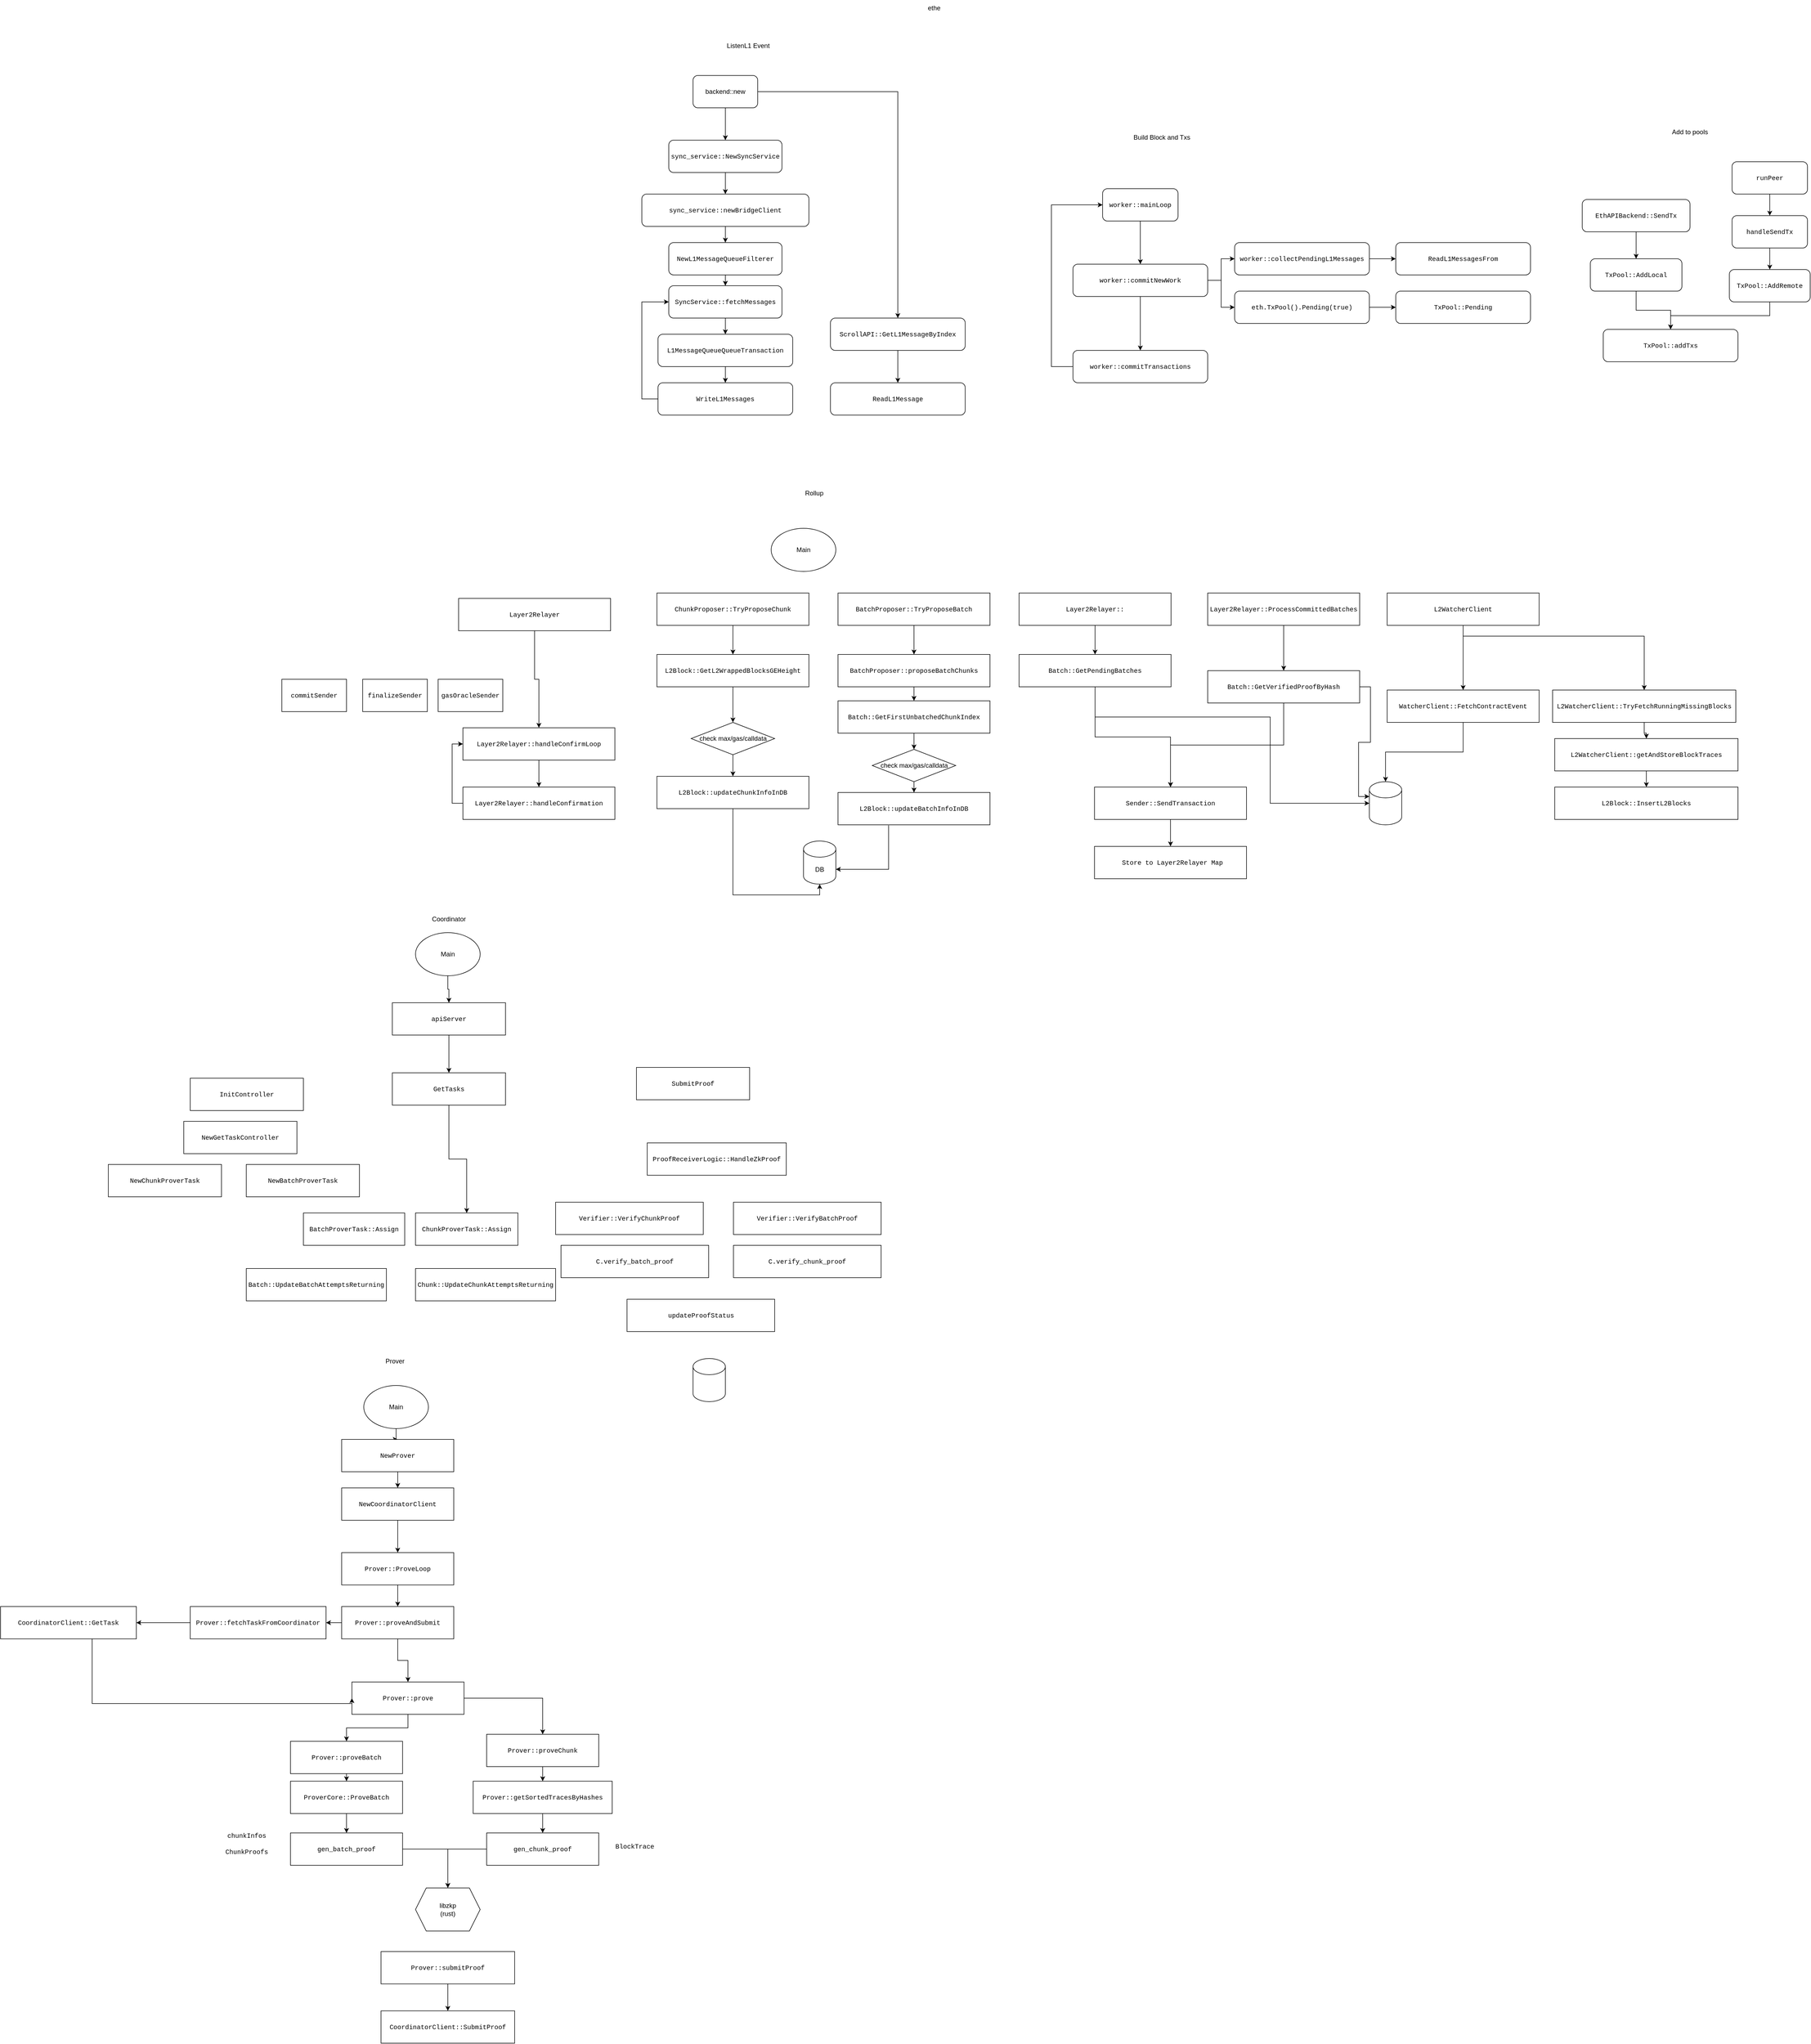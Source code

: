 <mxfile version="21.7.5" type="device">
  <diagram name="第 1 页" id="mm4rL7ZWkbvm1XRNOMti">
    <mxGraphModel dx="3136" dy="755" grid="1" gridSize="10" guides="1" tooltips="1" connect="1" arrows="1" fold="1" page="1" pageScale="1" pageWidth="827" pageHeight="1169" math="0" shadow="0">
      <root>
        <mxCell id="0" />
        <mxCell id="1" parent="0" />
        <mxCell id="i-xaQoWE2EHJxwM0jMPu-5" value="" style="edgeStyle=orthogonalEdgeStyle;rounded=0;orthogonalLoop=1;jettySize=auto;html=1;" parent="1" source="i-xaQoWE2EHJxwM0jMPu-3" target="i-xaQoWE2EHJxwM0jMPu-4" edge="1">
          <mxGeometry relative="1" as="geometry" />
        </mxCell>
        <mxCell id="i-xaQoWE2EHJxwM0jMPu-23" style="edgeStyle=orthogonalEdgeStyle;rounded=0;orthogonalLoop=1;jettySize=auto;html=1;" parent="1" source="i-xaQoWE2EHJxwM0jMPu-3" target="i-xaQoWE2EHJxwM0jMPu-22" edge="1">
          <mxGeometry relative="1" as="geometry" />
        </mxCell>
        <mxCell id="i-xaQoWE2EHJxwM0jMPu-3" value="backend::new" style="rounded=1;whiteSpace=wrap;html=1;" parent="1" vertex="1">
          <mxGeometry x="145" y="650" width="120" height="60" as="geometry" />
        </mxCell>
        <mxCell id="i-xaQoWE2EHJxwM0jMPu-19" style="edgeStyle=orthogonalEdgeStyle;rounded=0;orthogonalLoop=1;jettySize=auto;html=1;" parent="1" source="i-xaQoWE2EHJxwM0jMPu-4" target="i-xaQoWE2EHJxwM0jMPu-6" edge="1">
          <mxGeometry relative="1" as="geometry" />
        </mxCell>
        <mxCell id="i-xaQoWE2EHJxwM0jMPu-4" value="&lt;div style=&quot;background-color: rgb(255, 255, 255); font-family: Menlo, Monaco, &amp;quot;Courier New&amp;quot;, monospace; line-height: 18px;&quot;&gt;sync_service::NewSyncService&lt;/div&gt;" style="rounded=1;whiteSpace=wrap;html=1;" parent="1" vertex="1">
          <mxGeometry x="100" y="770" width="210" height="60" as="geometry" />
        </mxCell>
        <mxCell id="i-xaQoWE2EHJxwM0jMPu-20" style="edgeStyle=orthogonalEdgeStyle;rounded=0;orthogonalLoop=1;jettySize=auto;html=1;" parent="1" source="i-xaQoWE2EHJxwM0jMPu-6" target="i-xaQoWE2EHJxwM0jMPu-9" edge="1">
          <mxGeometry relative="1" as="geometry" />
        </mxCell>
        <mxCell id="i-xaQoWE2EHJxwM0jMPu-6" value="&lt;div style=&quot;background-color: rgb(255, 255, 255); font-family: Menlo, Monaco, &amp;quot;Courier New&amp;quot;, monospace; line-height: 18px;&quot;&gt;sync_service::newBridgeClient&lt;/div&gt;" style="rounded=1;whiteSpace=wrap;html=1;" parent="1" vertex="1">
          <mxGeometry x="50" y="870" width="310" height="60" as="geometry" />
        </mxCell>
        <mxCell id="i-xaQoWE2EHJxwM0jMPu-15" style="edgeStyle=orthogonalEdgeStyle;rounded=0;orthogonalLoop=1;jettySize=auto;html=1;" parent="1" source="i-xaQoWE2EHJxwM0jMPu-8" target="i-xaQoWE2EHJxwM0jMPu-11" edge="1">
          <mxGeometry relative="1" as="geometry" />
        </mxCell>
        <mxCell id="i-xaQoWE2EHJxwM0jMPu-8" value="&lt;div style=&quot;background-color: rgb(255, 255, 255); font-family: Menlo, Monaco, &amp;quot;Courier New&amp;quot;, monospace; line-height: 18px;&quot;&gt;&lt;div style=&quot;line-height: 18px;&quot;&gt;SyncService::fetchMessages&lt;/div&gt;&lt;/div&gt;" style="rounded=1;whiteSpace=wrap;html=1;" parent="1" vertex="1">
          <mxGeometry x="100" y="1040" width="210" height="60" as="geometry" />
        </mxCell>
        <mxCell id="i-xaQoWE2EHJxwM0jMPu-13" value="" style="edgeStyle=orthogonalEdgeStyle;rounded=0;orthogonalLoop=1;jettySize=auto;html=1;" parent="1" source="i-xaQoWE2EHJxwM0jMPu-9" target="i-xaQoWE2EHJxwM0jMPu-8" edge="1">
          <mxGeometry relative="1" as="geometry" />
        </mxCell>
        <mxCell id="i-xaQoWE2EHJxwM0jMPu-9" value="&lt;div style=&quot;background-color: rgb(255, 255, 255); font-family: Menlo, Monaco, &amp;quot;Courier New&amp;quot;, monospace; line-height: 18px;&quot;&gt;&lt;div style=&quot;line-height: 18px;&quot;&gt;NewL1MessageQueueFilterer&lt;/div&gt;&lt;/div&gt;" style="rounded=1;whiteSpace=wrap;html=1;" parent="1" vertex="1">
          <mxGeometry x="100" y="960" width="210" height="60" as="geometry" />
        </mxCell>
        <mxCell id="i-xaQoWE2EHJxwM0jMPu-16" style="edgeStyle=orthogonalEdgeStyle;rounded=0;orthogonalLoop=1;jettySize=auto;html=1;" parent="1" source="i-xaQoWE2EHJxwM0jMPu-11" target="i-xaQoWE2EHJxwM0jMPu-12" edge="1">
          <mxGeometry relative="1" as="geometry" />
        </mxCell>
        <mxCell id="i-xaQoWE2EHJxwM0jMPu-11" value="&lt;div style=&quot;background-color: rgb(255, 255, 255); font-family: Menlo, Monaco, &amp;quot;Courier New&amp;quot;, monospace; line-height: 18px;&quot;&gt;&lt;div style=&quot;line-height: 18px;&quot;&gt;&lt;div style=&quot;line-height: 18px;&quot;&gt;L1MessageQueueQueueTransaction&lt;/div&gt;&lt;/div&gt;&lt;/div&gt;" style="rounded=1;whiteSpace=wrap;html=1;" parent="1" vertex="1">
          <mxGeometry x="80" y="1130" width="250" height="60" as="geometry" />
        </mxCell>
        <mxCell id="i-xaQoWE2EHJxwM0jMPu-18" style="edgeStyle=orthogonalEdgeStyle;rounded=0;orthogonalLoop=1;jettySize=auto;html=1;entryX=0;entryY=0.5;entryDx=0;entryDy=0;" parent="1" source="i-xaQoWE2EHJxwM0jMPu-12" target="i-xaQoWE2EHJxwM0jMPu-8" edge="1">
          <mxGeometry relative="1" as="geometry">
            <Array as="points">
              <mxPoint x="50" y="1250" />
              <mxPoint x="50" y="1070" />
            </Array>
          </mxGeometry>
        </mxCell>
        <mxCell id="i-xaQoWE2EHJxwM0jMPu-12" value="&lt;div style=&quot;background-color: rgb(255, 255, 255); font-family: Menlo, Monaco, &amp;quot;Courier New&amp;quot;, monospace; line-height: 18px;&quot;&gt;&lt;div style=&quot;line-height: 18px;&quot;&gt;&lt;div style=&quot;line-height: 18px;&quot;&gt;&lt;div style=&quot;line-height: 18px;&quot;&gt;WriteL1Messages&lt;/div&gt;&lt;/div&gt;&lt;/div&gt;&lt;/div&gt;" style="rounded=1;whiteSpace=wrap;html=1;" parent="1" vertex="1">
          <mxGeometry x="80" y="1220" width="250" height="60" as="geometry" />
        </mxCell>
        <mxCell id="i-xaQoWE2EHJxwM0jMPu-21" value="&lt;div style=&quot;background-color: rgb(255, 255, 255); font-family: Menlo, Monaco, &amp;quot;Courier New&amp;quot;, monospace; line-height: 18px;&quot;&gt;&lt;div style=&quot;line-height: 18px;&quot;&gt;&lt;div style=&quot;line-height: 18px;&quot;&gt;&lt;div style=&quot;line-height: 18px;&quot;&gt;&lt;div style=&quot;line-height: 18px;&quot;&gt;ReadL1Message&lt;/div&gt;&lt;/div&gt;&lt;/div&gt;&lt;/div&gt;&lt;/div&gt;" style="rounded=1;whiteSpace=wrap;html=1;" parent="1" vertex="1">
          <mxGeometry x="400" y="1220" width="250" height="60" as="geometry" />
        </mxCell>
        <mxCell id="i-xaQoWE2EHJxwM0jMPu-24" style="edgeStyle=orthogonalEdgeStyle;rounded=0;orthogonalLoop=1;jettySize=auto;html=1;" parent="1" source="i-xaQoWE2EHJxwM0jMPu-22" target="i-xaQoWE2EHJxwM0jMPu-21" edge="1">
          <mxGeometry relative="1" as="geometry" />
        </mxCell>
        <mxCell id="i-xaQoWE2EHJxwM0jMPu-22" value="&lt;div style=&quot;background-color: rgb(255, 255, 255); font-family: Menlo, Monaco, &amp;quot;Courier New&amp;quot;, monospace; line-height: 18px;&quot;&gt;&lt;div style=&quot;line-height: 18px;&quot;&gt;&lt;div style=&quot;line-height: 18px;&quot;&gt;&lt;div style=&quot;line-height: 18px;&quot;&gt;&lt;div style=&quot;line-height: 18px;&quot;&gt;&lt;div style=&quot;line-height: 18px;&quot;&gt;ScrollAPI::GetL1MessageByIndex&lt;/div&gt;&lt;/div&gt;&lt;/div&gt;&lt;/div&gt;&lt;/div&gt;&lt;/div&gt;" style="rounded=1;whiteSpace=wrap;html=1;" parent="1" vertex="1">
          <mxGeometry x="400" y="1100" width="250" height="60" as="geometry" />
        </mxCell>
        <mxCell id="i-xaQoWE2EHJxwM0jMPu-25" value="&lt;div style=&quot;background-color: rgb(255, 255, 255); font-family: Menlo, Monaco, &amp;quot;Courier New&amp;quot;, monospace; line-height: 18px;&quot;&gt;&lt;div style=&quot;line-height: 18px;&quot;&gt;&lt;div style=&quot;line-height: 18px;&quot;&gt;&lt;div style=&quot;line-height: 18px;&quot;&gt;&lt;div style=&quot;line-height: 18px;&quot;&gt;&lt;div style=&quot;line-height: 18px;&quot;&gt;ReadL1MessagesFrom&lt;/div&gt;&lt;/div&gt;&lt;/div&gt;&lt;/div&gt;&lt;/div&gt;&lt;/div&gt;" style="rounded=1;whiteSpace=wrap;html=1;" parent="1" vertex="1">
          <mxGeometry x="1449" y="960" width="250" height="60" as="geometry" />
        </mxCell>
        <mxCell id="i-xaQoWE2EHJxwM0jMPu-42" style="edgeStyle=orthogonalEdgeStyle;rounded=0;orthogonalLoop=1;jettySize=auto;html=1;" parent="1" source="i-xaQoWE2EHJxwM0jMPu-26" target="i-xaQoWE2EHJxwM0jMPu-25" edge="1">
          <mxGeometry relative="1" as="geometry" />
        </mxCell>
        <mxCell id="i-xaQoWE2EHJxwM0jMPu-26" value="&lt;div style=&quot;background-color: rgb(255, 255, 255); font-family: Menlo, Monaco, &amp;quot;Courier New&amp;quot;, monospace; line-height: 18px;&quot;&gt;&lt;div style=&quot;line-height: 18px;&quot;&gt;&lt;div style=&quot;line-height: 18px;&quot;&gt;&lt;div style=&quot;line-height: 18px;&quot;&gt;&lt;div style=&quot;line-height: 18px;&quot;&gt;&lt;div style=&quot;line-height: 18px;&quot;&gt;&lt;div style=&quot;line-height: 18px;&quot;&gt;worker::collectPendingL1Messages&lt;/div&gt;&lt;/div&gt;&lt;/div&gt;&lt;/div&gt;&lt;/div&gt;&lt;/div&gt;&lt;/div&gt;" style="rounded=1;whiteSpace=wrap;html=1;" parent="1" vertex="1">
          <mxGeometry x="1150" y="960" width="250" height="60" as="geometry" />
        </mxCell>
        <mxCell id="i-xaQoWE2EHJxwM0jMPu-30" style="edgeStyle=orthogonalEdgeStyle;rounded=0;orthogonalLoop=1;jettySize=auto;html=1;" parent="1" source="i-xaQoWE2EHJxwM0jMPu-27" target="i-xaQoWE2EHJxwM0jMPu-28" edge="1">
          <mxGeometry relative="1" as="geometry" />
        </mxCell>
        <mxCell id="i-xaQoWE2EHJxwM0jMPu-27" value="&lt;div style=&quot;background-color: rgb(255, 255, 255); font-family: Menlo, Monaco, &amp;quot;Courier New&amp;quot;, monospace; line-height: 18px;&quot;&gt;worker::mainLoop&lt;/div&gt;" style="rounded=1;whiteSpace=wrap;html=1;" parent="1" vertex="1">
          <mxGeometry x="905" y="860" width="140" height="60" as="geometry" />
        </mxCell>
        <mxCell id="i-xaQoWE2EHJxwM0jMPu-38" style="edgeStyle=orthogonalEdgeStyle;rounded=0;orthogonalLoop=1;jettySize=auto;html=1;" parent="1" source="i-xaQoWE2EHJxwM0jMPu-28" target="i-xaQoWE2EHJxwM0jMPu-37" edge="1">
          <mxGeometry relative="1" as="geometry" />
        </mxCell>
        <mxCell id="i-xaQoWE2EHJxwM0jMPu-39" style="edgeStyle=orthogonalEdgeStyle;rounded=0;orthogonalLoop=1;jettySize=auto;html=1;entryX=0;entryY=0.5;entryDx=0;entryDy=0;" parent="1" source="i-xaQoWE2EHJxwM0jMPu-28" target="i-xaQoWE2EHJxwM0jMPu-26" edge="1">
          <mxGeometry relative="1" as="geometry" />
        </mxCell>
        <mxCell id="i-xaQoWE2EHJxwM0jMPu-40" style="edgeStyle=orthogonalEdgeStyle;rounded=0;orthogonalLoop=1;jettySize=auto;html=1;entryX=0;entryY=0.5;entryDx=0;entryDy=0;" parent="1" source="i-xaQoWE2EHJxwM0jMPu-28" target="i-xaQoWE2EHJxwM0jMPu-33" edge="1">
          <mxGeometry relative="1" as="geometry" />
        </mxCell>
        <mxCell id="i-xaQoWE2EHJxwM0jMPu-28" value="&lt;div style=&quot;background-color: rgb(255, 255, 255); font-family: Menlo, Monaco, &amp;quot;Courier New&amp;quot;, monospace; line-height: 18px;&quot;&gt;&lt;div style=&quot;line-height: 18px;&quot;&gt;&lt;div style=&quot;line-height: 18px;&quot;&gt;&lt;div style=&quot;line-height: 18px;&quot;&gt;&lt;div style=&quot;line-height: 18px;&quot;&gt;&lt;div style=&quot;line-height: 18px;&quot;&gt;&lt;div style=&quot;line-height: 18px;&quot;&gt;worker::commitNewWork&lt;/div&gt;&lt;/div&gt;&lt;/div&gt;&lt;/div&gt;&lt;/div&gt;&lt;/div&gt;&lt;/div&gt;" style="rounded=1;whiteSpace=wrap;html=1;" parent="1" vertex="1">
          <mxGeometry x="850" y="1000" width="250" height="60" as="geometry" />
        </mxCell>
        <mxCell id="i-xaQoWE2EHJxwM0jMPu-41" style="edgeStyle=orthogonalEdgeStyle;rounded=0;orthogonalLoop=1;jettySize=auto;html=1;entryX=0;entryY=0.5;entryDx=0;entryDy=0;" parent="1" source="i-xaQoWE2EHJxwM0jMPu-33" target="i-xaQoWE2EHJxwM0jMPu-34" edge="1">
          <mxGeometry relative="1" as="geometry" />
        </mxCell>
        <mxCell id="i-xaQoWE2EHJxwM0jMPu-33" value="&lt;div style=&quot;background-color: rgb(255, 255, 255); font-family: Menlo, Monaco, &amp;quot;Courier New&amp;quot;, monospace; line-height: 18px;&quot;&gt;&lt;div style=&quot;line-height: 18px;&quot;&gt;&lt;div style=&quot;line-height: 18px;&quot;&gt;&lt;div style=&quot;line-height: 18px;&quot;&gt;&lt;div style=&quot;line-height: 18px;&quot;&gt;&lt;div style=&quot;line-height: 18px;&quot;&gt;&lt;div style=&quot;line-height: 18px;&quot;&gt;&lt;div style=&quot;line-height: 18px;&quot;&gt;eth.TxPool().Pending(true)&lt;/div&gt;&lt;/div&gt;&lt;/div&gt;&lt;/div&gt;&lt;/div&gt;&lt;/div&gt;&lt;/div&gt;&lt;/div&gt;" style="rounded=1;whiteSpace=wrap;html=1;" parent="1" vertex="1">
          <mxGeometry x="1150" y="1050" width="250" height="60" as="geometry" />
        </mxCell>
        <mxCell id="i-xaQoWE2EHJxwM0jMPu-34" value="&lt;div style=&quot;background-color: rgb(255, 255, 255); font-family: Menlo, Monaco, &amp;quot;Courier New&amp;quot;, monospace; line-height: 18px;&quot;&gt;&lt;div style=&quot;line-height: 18px;&quot;&gt;&lt;div style=&quot;line-height: 18px;&quot;&gt;&lt;div style=&quot;line-height: 18px;&quot;&gt;&lt;div style=&quot;line-height: 18px;&quot;&gt;&lt;div style=&quot;line-height: 18px;&quot;&gt;&lt;div style=&quot;line-height: 18px;&quot;&gt;TxPool::Pending&lt;/div&gt;&lt;/div&gt;&lt;/div&gt;&lt;/div&gt;&lt;/div&gt;&lt;/div&gt;&lt;/div&gt;" style="rounded=1;whiteSpace=wrap;html=1;" parent="1" vertex="1">
          <mxGeometry x="1449" y="1050" width="250" height="60" as="geometry" />
        </mxCell>
        <mxCell id="i-xaQoWE2EHJxwM0jMPu-45" style="edgeStyle=orthogonalEdgeStyle;rounded=0;orthogonalLoop=1;jettySize=auto;html=1;entryX=0;entryY=0.5;entryDx=0;entryDy=0;" parent="1" source="i-xaQoWE2EHJxwM0jMPu-37" target="i-xaQoWE2EHJxwM0jMPu-27" edge="1">
          <mxGeometry relative="1" as="geometry">
            <Array as="points">
              <mxPoint x="810" y="1190" />
              <mxPoint x="810" y="890" />
            </Array>
          </mxGeometry>
        </mxCell>
        <mxCell id="i-xaQoWE2EHJxwM0jMPu-37" value="&lt;div style=&quot;background-color: rgb(255, 255, 255); font-family: Menlo, Monaco, &amp;quot;Courier New&amp;quot;, monospace; line-height: 18px;&quot;&gt;&lt;div style=&quot;line-height: 18px;&quot;&gt;&lt;div style=&quot;line-height: 18px;&quot;&gt;&lt;div style=&quot;line-height: 18px;&quot;&gt;&lt;div style=&quot;line-height: 18px;&quot;&gt;&lt;div style=&quot;line-height: 18px;&quot;&gt;&lt;div style=&quot;line-height: 18px;&quot;&gt;worker::commitTransactions&lt;/div&gt;&lt;/div&gt;&lt;/div&gt;&lt;/div&gt;&lt;/div&gt;&lt;/div&gt;&lt;/div&gt;" style="rounded=1;whiteSpace=wrap;html=1;" parent="1" vertex="1">
          <mxGeometry x="850" y="1160" width="250" height="60" as="geometry" />
        </mxCell>
        <mxCell id="i-xaQoWE2EHJxwM0jMPu-55" style="edgeStyle=orthogonalEdgeStyle;rounded=0;orthogonalLoop=1;jettySize=auto;html=1;" parent="1" source="i-xaQoWE2EHJxwM0jMPu-46" target="i-xaQoWE2EHJxwM0jMPu-48" edge="1">
          <mxGeometry relative="1" as="geometry" />
        </mxCell>
        <mxCell id="i-xaQoWE2EHJxwM0jMPu-46" value="&lt;div style=&quot;background-color: rgb(255, 255, 255); font-family: Menlo, Monaco, &amp;quot;Courier New&amp;quot;, monospace; line-height: 18px;&quot;&gt;&lt;div style=&quot;line-height: 18px;&quot;&gt;&lt;div style=&quot;line-height: 18px;&quot;&gt;&lt;div style=&quot;line-height: 18px;&quot;&gt;&lt;div style=&quot;line-height: 18px;&quot;&gt;&lt;div style=&quot;line-height: 18px;&quot;&gt;&lt;div style=&quot;line-height: 18px;&quot;&gt;&lt;div style=&quot;line-height: 18px;&quot;&gt;&lt;div style=&quot;line-height: 18px;&quot;&gt;TxPool::AddLocal&lt;/div&gt;&lt;/div&gt;&lt;/div&gt;&lt;/div&gt;&lt;/div&gt;&lt;/div&gt;&lt;/div&gt;&lt;/div&gt;&lt;/div&gt;" style="rounded=1;whiteSpace=wrap;html=1;" parent="1" vertex="1">
          <mxGeometry x="1810" y="990" width="170" height="60" as="geometry" />
        </mxCell>
        <mxCell id="i-xaQoWE2EHJxwM0jMPu-48" value="&lt;div style=&quot;background-color: rgb(255, 255, 255); font-family: Menlo, Monaco, &amp;quot;Courier New&amp;quot;, monospace; line-height: 18px;&quot;&gt;&lt;div style=&quot;line-height: 18px;&quot;&gt;&lt;div style=&quot;line-height: 18px;&quot;&gt;&lt;div style=&quot;line-height: 18px;&quot;&gt;&lt;div style=&quot;line-height: 18px;&quot;&gt;&lt;div style=&quot;line-height: 18px;&quot;&gt;&lt;div style=&quot;line-height: 18px;&quot;&gt;&lt;div style=&quot;line-height: 18px;&quot;&gt;&lt;div style=&quot;line-height: 18px;&quot;&gt;TxPool::addTxs&lt;/div&gt;&lt;/div&gt;&lt;/div&gt;&lt;/div&gt;&lt;/div&gt;&lt;/div&gt;&lt;/div&gt;&lt;/div&gt;&lt;/div&gt;" style="rounded=1;whiteSpace=wrap;html=1;" parent="1" vertex="1">
          <mxGeometry x="1834" y="1121" width="250" height="60" as="geometry" />
        </mxCell>
        <mxCell id="i-xaQoWE2EHJxwM0jMPu-57" style="edgeStyle=orthogonalEdgeStyle;rounded=0;orthogonalLoop=1;jettySize=auto;html=1;" parent="1" source="i-xaQoWE2EHJxwM0jMPu-51" target="i-xaQoWE2EHJxwM0jMPu-52" edge="1">
          <mxGeometry relative="1" as="geometry" />
        </mxCell>
        <mxCell id="i-xaQoWE2EHJxwM0jMPu-51" value="&lt;div style=&quot;background-color: rgb(255, 255, 255); font-family: Menlo, Monaco, &amp;quot;Courier New&amp;quot;, monospace; line-height: 18px;&quot;&gt;&lt;div style=&quot;line-height: 18px;&quot;&gt;&lt;div style=&quot;line-height: 18px;&quot;&gt;&lt;div style=&quot;line-height: 18px;&quot;&gt;&lt;div style=&quot;line-height: 18px;&quot;&gt;&lt;div style=&quot;line-height: 18px;&quot;&gt;&lt;div style=&quot;line-height: 18px;&quot;&gt;&lt;div style=&quot;line-height: 18px;&quot;&gt;&lt;div style=&quot;line-height: 18px;&quot;&gt;handleSendTx&lt;/div&gt;&lt;/div&gt;&lt;/div&gt;&lt;/div&gt;&lt;/div&gt;&lt;/div&gt;&lt;/div&gt;&lt;/div&gt;&lt;/div&gt;" style="rounded=1;whiteSpace=wrap;html=1;" parent="1" vertex="1">
          <mxGeometry x="2073" y="910" width="140" height="60" as="geometry" />
        </mxCell>
        <mxCell id="i-xaQoWE2EHJxwM0jMPu-56" style="edgeStyle=orthogonalEdgeStyle;rounded=0;orthogonalLoop=1;jettySize=auto;html=1;entryX=0.5;entryY=0;entryDx=0;entryDy=0;" parent="1" source="i-xaQoWE2EHJxwM0jMPu-52" target="i-xaQoWE2EHJxwM0jMPu-48" edge="1">
          <mxGeometry relative="1" as="geometry" />
        </mxCell>
        <mxCell id="i-xaQoWE2EHJxwM0jMPu-52" value="&lt;div style=&quot;background-color: rgb(255, 255, 255); font-family: Menlo, Monaco, &amp;quot;Courier New&amp;quot;, monospace; line-height: 18px;&quot;&gt;&lt;div style=&quot;line-height: 18px;&quot;&gt;&lt;div style=&quot;line-height: 18px;&quot;&gt;&lt;div style=&quot;line-height: 18px;&quot;&gt;&lt;div style=&quot;line-height: 18px;&quot;&gt;&lt;div style=&quot;line-height: 18px;&quot;&gt;&lt;div style=&quot;line-height: 18px;&quot;&gt;&lt;div style=&quot;line-height: 18px;&quot;&gt;&lt;div style=&quot;line-height: 18px;&quot;&gt;TxPool::AddRemote&lt;/div&gt;&lt;/div&gt;&lt;/div&gt;&lt;/div&gt;&lt;/div&gt;&lt;/div&gt;&lt;/div&gt;&lt;/div&gt;&lt;/div&gt;" style="rounded=1;whiteSpace=wrap;html=1;" parent="1" vertex="1">
          <mxGeometry x="2068" y="1010" width="150" height="60" as="geometry" />
        </mxCell>
        <mxCell id="i-xaQoWE2EHJxwM0jMPu-58" style="edgeStyle=orthogonalEdgeStyle;rounded=0;orthogonalLoop=1;jettySize=auto;html=1;entryX=0.5;entryY=0;entryDx=0;entryDy=0;" parent="1" source="i-xaQoWE2EHJxwM0jMPu-53" target="i-xaQoWE2EHJxwM0jMPu-51" edge="1">
          <mxGeometry relative="1" as="geometry" />
        </mxCell>
        <mxCell id="i-xaQoWE2EHJxwM0jMPu-53" value="&lt;div style=&quot;background-color: rgb(255, 255, 255); font-family: Menlo, Monaco, &amp;quot;Courier New&amp;quot;, monospace; line-height: 18px;&quot;&gt;&lt;div style=&quot;line-height: 18px;&quot;&gt;&lt;div style=&quot;line-height: 18px;&quot;&gt;&lt;div style=&quot;line-height: 18px;&quot;&gt;&lt;div style=&quot;line-height: 18px;&quot;&gt;&lt;div style=&quot;line-height: 18px;&quot;&gt;&lt;div style=&quot;line-height: 18px;&quot;&gt;&lt;div style=&quot;line-height: 18px;&quot;&gt;&lt;div style=&quot;line-height: 18px;&quot;&gt;runPeer&lt;/div&gt;&lt;/div&gt;&lt;/div&gt;&lt;/div&gt;&lt;/div&gt;&lt;/div&gt;&lt;/div&gt;&lt;/div&gt;&lt;/div&gt;" style="rounded=1;whiteSpace=wrap;html=1;" parent="1" vertex="1">
          <mxGeometry x="2073" y="810" width="140" height="60" as="geometry" />
        </mxCell>
        <mxCell id="4SpVfnFW9nTJ3qGHKxUI-1" style="edgeStyle=orthogonalEdgeStyle;rounded=0;orthogonalLoop=1;jettySize=auto;html=1;entryX=0.5;entryY=0;entryDx=0;entryDy=0;" parent="1" source="i-xaQoWE2EHJxwM0jMPu-54" target="i-xaQoWE2EHJxwM0jMPu-46" edge="1">
          <mxGeometry relative="1" as="geometry" />
        </mxCell>
        <mxCell id="i-xaQoWE2EHJxwM0jMPu-54" value="&lt;div style=&quot;background-color: rgb(255, 255, 255); font-family: Menlo, Monaco, &amp;quot;Courier New&amp;quot;, monospace; line-height: 18px;&quot;&gt;&lt;div style=&quot;line-height: 18px;&quot;&gt;&lt;div style=&quot;line-height: 18px;&quot;&gt;&lt;div style=&quot;line-height: 18px;&quot;&gt;&lt;div style=&quot;line-height: 18px;&quot;&gt;&lt;div style=&quot;line-height: 18px;&quot;&gt;&lt;div style=&quot;line-height: 18px;&quot;&gt;&lt;div style=&quot;line-height: 18px;&quot;&gt;&lt;div style=&quot;line-height: 18px;&quot;&gt;&lt;div style=&quot;line-height: 18px;&quot;&gt;EthAPIBackend::SendTx&lt;/div&gt;&lt;/div&gt;&lt;/div&gt;&lt;/div&gt;&lt;/div&gt;&lt;/div&gt;&lt;/div&gt;&lt;/div&gt;&lt;/div&gt;&lt;/div&gt;" style="rounded=1;whiteSpace=wrap;html=1;" parent="1" vertex="1">
          <mxGeometry x="1795" y="880" width="200" height="60" as="geometry" />
        </mxCell>
        <mxCell id="4SpVfnFW9nTJ3qGHKxUI-2" value="Rollup" style="text;html=1;strokeColor=none;fillColor=none;align=center;verticalAlign=middle;whiteSpace=wrap;rounded=0;" parent="1" vertex="1">
          <mxGeometry x="340" y="1410" width="60" height="30" as="geometry" />
        </mxCell>
        <mxCell id="4SpVfnFW9nTJ3qGHKxUI-3" value="ListenL1 Event" style="text;html=1;strokeColor=none;fillColor=none;align=center;verticalAlign=middle;whiteSpace=wrap;rounded=0;" parent="1" vertex="1">
          <mxGeometry x="205" y="580" width="85" height="30" as="geometry" />
        </mxCell>
        <mxCell id="4SpVfnFW9nTJ3qGHKxUI-4" value="Build Block and Txs" style="text;html=1;strokeColor=none;fillColor=none;align=center;verticalAlign=middle;whiteSpace=wrap;rounded=0;" parent="1" vertex="1">
          <mxGeometry x="950" y="750" width="130" height="30" as="geometry" />
        </mxCell>
        <mxCell id="4SpVfnFW9nTJ3qGHKxUI-5" value="Add to pools" style="text;html=1;strokeColor=none;fillColor=none;align=center;verticalAlign=middle;whiteSpace=wrap;rounded=0;" parent="1" vertex="1">
          <mxGeometry x="1930" y="740" width="130" height="30" as="geometry" />
        </mxCell>
        <mxCell id="4SpVfnFW9nTJ3qGHKxUI-19" style="edgeStyle=orthogonalEdgeStyle;rounded=0;orthogonalLoop=1;jettySize=auto;html=1;entryX=0.5;entryY=0;entryDx=0;entryDy=0;" parent="1" source="4SpVfnFW9nTJ3qGHKxUI-6" target="4SpVfnFW9nTJ3qGHKxUI-10" edge="1">
          <mxGeometry relative="1" as="geometry" />
        </mxCell>
        <mxCell id="4SpVfnFW9nTJ3qGHKxUI-6" value="&lt;div style=&quot;background-color: rgb(255, 255, 255); font-family: Menlo, Monaco, &amp;quot;Courier New&amp;quot;, monospace; line-height: 18px;&quot;&gt;ChunkProposer::TryProposeChunk&lt;/div&gt;" style="rounded=0;whiteSpace=wrap;html=1;" parent="1" vertex="1">
          <mxGeometry x="78" y="1610" width="282" height="60" as="geometry" />
        </mxCell>
        <mxCell id="4SpVfnFW9nTJ3qGHKxUI-29" style="edgeStyle=orthogonalEdgeStyle;rounded=0;orthogonalLoop=1;jettySize=auto;html=1;entryX=0.5;entryY=0;entryDx=0;entryDy=0;" parent="1" source="4SpVfnFW9nTJ3qGHKxUI-7" target="4SpVfnFW9nTJ3qGHKxUI-21" edge="1">
          <mxGeometry relative="1" as="geometry" />
        </mxCell>
        <mxCell id="4SpVfnFW9nTJ3qGHKxUI-7" value="&lt;div style=&quot;background-color: rgb(255, 255, 255); font-family: Menlo, Monaco, &amp;quot;Courier New&amp;quot;, monospace; line-height: 18px;&quot;&gt;BatchProposer::TryProposeBatch&lt;/div&gt;" style="rounded=0;whiteSpace=wrap;html=1;" parent="1" vertex="1">
          <mxGeometry x="414" y="1610" width="282" height="60" as="geometry" />
        </mxCell>
        <mxCell id="4SpVfnFW9nTJ3qGHKxUI-56" style="edgeStyle=orthogonalEdgeStyle;rounded=0;orthogonalLoop=1;jettySize=auto;html=1;" parent="1" source="4SpVfnFW9nTJ3qGHKxUI-8" target="4SpVfnFW9nTJ3qGHKxUI-34" edge="1">
          <mxGeometry relative="1" as="geometry" />
        </mxCell>
        <mxCell id="4SpVfnFW9nTJ3qGHKxUI-8" value="&lt;div style=&quot;background-color: rgb(255, 255, 255); font-family: Menlo, Monaco, &amp;quot;Courier New&amp;quot;, monospace; line-height: 18px;&quot;&gt;Layer2Relayer::&lt;/div&gt;" style="rounded=0;whiteSpace=wrap;html=1;" parent="1" vertex="1">
          <mxGeometry x="750" y="1610" width="282" height="60" as="geometry" />
        </mxCell>
        <mxCell id="4SpVfnFW9nTJ3qGHKxUI-57" style="edgeStyle=orthogonalEdgeStyle;rounded=0;orthogonalLoop=1;jettySize=auto;html=1;entryX=0.5;entryY=0;entryDx=0;entryDy=0;" parent="1" source="4SpVfnFW9nTJ3qGHKxUI-9" target="4SpVfnFW9nTJ3qGHKxUI-54" edge="1">
          <mxGeometry relative="1" as="geometry" />
        </mxCell>
        <mxCell id="4SpVfnFW9nTJ3qGHKxUI-9" value="&lt;div style=&quot;background-color: rgb(255, 255, 255); font-family: Menlo, Monaco, &amp;quot;Courier New&amp;quot;, monospace; line-height: 18px;&quot;&gt;Layer2Relayer::ProcessCommittedBatches&lt;/div&gt;" style="rounded=0;whiteSpace=wrap;html=1;" parent="1" vertex="1">
          <mxGeometry x="1100" y="1610" width="282" height="60" as="geometry" />
        </mxCell>
        <mxCell id="4SpVfnFW9nTJ3qGHKxUI-15" style="edgeStyle=orthogonalEdgeStyle;rounded=0;orthogonalLoop=1;jettySize=auto;html=1;" parent="1" source="4SpVfnFW9nTJ3qGHKxUI-10" target="4SpVfnFW9nTJ3qGHKxUI-11" edge="1">
          <mxGeometry relative="1" as="geometry" />
        </mxCell>
        <mxCell id="4SpVfnFW9nTJ3qGHKxUI-10" value="&lt;div style=&quot;background-color: rgb(255, 255, 255); font-family: Menlo, Monaco, &amp;quot;Courier New&amp;quot;, monospace; line-height: 18px;&quot;&gt;L2Block::GetL2WrappedBlocksGEHeight&lt;/div&gt;" style="rounded=0;whiteSpace=wrap;html=1;" parent="1" vertex="1">
          <mxGeometry x="78" y="1724" width="282" height="60" as="geometry" />
        </mxCell>
        <mxCell id="4SpVfnFW9nTJ3qGHKxUI-17" style="edgeStyle=orthogonalEdgeStyle;rounded=0;orthogonalLoop=1;jettySize=auto;html=1;" parent="1" source="4SpVfnFW9nTJ3qGHKxUI-11" target="4SpVfnFW9nTJ3qGHKxUI-16" edge="1">
          <mxGeometry relative="1" as="geometry" />
        </mxCell>
        <mxCell id="4SpVfnFW9nTJ3qGHKxUI-11" value="check max/gas/calldata" style="rhombus;whiteSpace=wrap;html=1;" parent="1" vertex="1">
          <mxGeometry x="141.5" y="1850" width="155" height="60" as="geometry" />
        </mxCell>
        <mxCell id="4SpVfnFW9nTJ3qGHKxUI-13" value="DB" style="shape=cylinder3;whiteSpace=wrap;html=1;boundedLbl=1;backgroundOutline=1;size=15;" parent="1" vertex="1">
          <mxGeometry x="350" y="2070" width="60" height="80" as="geometry" />
        </mxCell>
        <mxCell id="4SpVfnFW9nTJ3qGHKxUI-18" style="edgeStyle=orthogonalEdgeStyle;rounded=0;orthogonalLoop=1;jettySize=auto;html=1;entryX=0.5;entryY=1;entryDx=0;entryDy=0;entryPerimeter=0;" parent="1" source="4SpVfnFW9nTJ3qGHKxUI-16" target="4SpVfnFW9nTJ3qGHKxUI-13" edge="1">
          <mxGeometry relative="1" as="geometry" />
        </mxCell>
        <mxCell id="4SpVfnFW9nTJ3qGHKxUI-16" value="&lt;div style=&quot;background-color: rgb(255, 255, 255); font-family: Menlo, Monaco, &amp;quot;Courier New&amp;quot;, monospace; line-height: 18px;&quot;&gt;L2Block::updateChunkInfoInDB&lt;/div&gt;" style="rounded=0;whiteSpace=wrap;html=1;" parent="1" vertex="1">
          <mxGeometry x="78" y="1950" width="282" height="60" as="geometry" />
        </mxCell>
        <mxCell id="4SpVfnFW9nTJ3qGHKxUI-30" style="edgeStyle=orthogonalEdgeStyle;rounded=0;orthogonalLoop=1;jettySize=auto;html=1;" parent="1" source="4SpVfnFW9nTJ3qGHKxUI-21" target="4SpVfnFW9nTJ3qGHKxUI-22" edge="1">
          <mxGeometry relative="1" as="geometry" />
        </mxCell>
        <mxCell id="4SpVfnFW9nTJ3qGHKxUI-21" value="&lt;div style=&quot;background-color: rgb(255, 255, 255); font-family: Menlo, Monaco, &amp;quot;Courier New&amp;quot;, monospace; line-height: 18px;&quot;&gt;BatchProposer::proposeBatchChunks&lt;/div&gt;" style="rounded=0;whiteSpace=wrap;html=1;" parent="1" vertex="1">
          <mxGeometry x="414" y="1724" width="282" height="60" as="geometry" />
        </mxCell>
        <mxCell id="4SpVfnFW9nTJ3qGHKxUI-31" style="edgeStyle=orthogonalEdgeStyle;rounded=0;orthogonalLoop=1;jettySize=auto;html=1;" parent="1" source="4SpVfnFW9nTJ3qGHKxUI-22" target="4SpVfnFW9nTJ3qGHKxUI-23" edge="1">
          <mxGeometry relative="1" as="geometry" />
        </mxCell>
        <mxCell id="4SpVfnFW9nTJ3qGHKxUI-22" value="&lt;div style=&quot;background-color: rgb(255, 255, 255); font-family: Menlo, Monaco, &amp;quot;Courier New&amp;quot;, monospace; line-height: 18px;&quot;&gt;Batch::GetFirstUnbatchedChunkIndex&lt;/div&gt;" style="rounded=0;whiteSpace=wrap;html=1;" parent="1" vertex="1">
          <mxGeometry x="414" y="1810" width="282" height="60" as="geometry" />
        </mxCell>
        <mxCell id="4SpVfnFW9nTJ3qGHKxUI-32" style="edgeStyle=orthogonalEdgeStyle;rounded=0;orthogonalLoop=1;jettySize=auto;html=1;" parent="1" source="4SpVfnFW9nTJ3qGHKxUI-23" target="4SpVfnFW9nTJ3qGHKxUI-24" edge="1">
          <mxGeometry relative="1" as="geometry" />
        </mxCell>
        <mxCell id="4SpVfnFW9nTJ3qGHKxUI-23" value="check max/gas/calldata" style="rhombus;whiteSpace=wrap;html=1;" parent="1" vertex="1">
          <mxGeometry x="477.5" y="1900" width="155" height="60" as="geometry" />
        </mxCell>
        <mxCell id="4SpVfnFW9nTJ3qGHKxUI-27" style="edgeStyle=orthogonalEdgeStyle;rounded=0;orthogonalLoop=1;jettySize=auto;html=1;entryX=1;entryY=0;entryDx=0;entryDy=52.5;entryPerimeter=0;exitX=0.333;exitY=1.017;exitDx=0;exitDy=0;exitPerimeter=0;" parent="1" source="4SpVfnFW9nTJ3qGHKxUI-24" target="4SpVfnFW9nTJ3qGHKxUI-13" edge="1">
          <mxGeometry relative="1" as="geometry" />
        </mxCell>
        <mxCell id="4SpVfnFW9nTJ3qGHKxUI-24" value="&lt;div style=&quot;background-color: rgb(255, 255, 255); font-family: Menlo, Monaco, &amp;quot;Courier New&amp;quot;, monospace; line-height: 18px;&quot;&gt;L2Block::updateBatchInfoInDB&lt;/div&gt;" style="rounded=0;whiteSpace=wrap;html=1;" parent="1" vertex="1">
          <mxGeometry x="414" y="1980" width="282" height="60" as="geometry" />
        </mxCell>
        <mxCell id="4SpVfnFW9nTJ3qGHKxUI-59" style="edgeStyle=orthogonalEdgeStyle;rounded=0;orthogonalLoop=1;jettySize=auto;html=1;entryX=0.5;entryY=0;entryDx=0;entryDy=0;" parent="1" source="4SpVfnFW9nTJ3qGHKxUI-34" target="4SpVfnFW9nTJ3qGHKxUI-35" edge="1">
          <mxGeometry relative="1" as="geometry" />
        </mxCell>
        <mxCell id="4SpVfnFW9nTJ3qGHKxUI-72" style="edgeStyle=orthogonalEdgeStyle;rounded=0;orthogonalLoop=1;jettySize=auto;html=1;entryX=0;entryY=0.5;entryDx=0;entryDy=0;entryPerimeter=0;" parent="1" source="4SpVfnFW9nTJ3qGHKxUI-34" target="4SpVfnFW9nTJ3qGHKxUI-68" edge="1">
          <mxGeometry relative="1" as="geometry">
            <Array as="points">
              <mxPoint x="891" y="1840" />
              <mxPoint x="1216" y="1840" />
              <mxPoint x="1216" y="2000" />
            </Array>
          </mxGeometry>
        </mxCell>
        <mxCell id="4SpVfnFW9nTJ3qGHKxUI-34" value="&lt;div style=&quot;background-color: rgb(255, 255, 255); font-family: Menlo, Monaco, &amp;quot;Courier New&amp;quot;, monospace; line-height: 18px;&quot;&gt;Batch::GetPendingBatches&lt;/div&gt;" style="rounded=0;whiteSpace=wrap;html=1;" parent="1" vertex="1">
          <mxGeometry x="750" y="1724" width="282" height="60" as="geometry" />
        </mxCell>
        <mxCell id="4SpVfnFW9nTJ3qGHKxUI-60" style="edgeStyle=orthogonalEdgeStyle;rounded=0;orthogonalLoop=1;jettySize=auto;html=1;" parent="1" source="4SpVfnFW9nTJ3qGHKxUI-35" target="4SpVfnFW9nTJ3qGHKxUI-37" edge="1">
          <mxGeometry relative="1" as="geometry" />
        </mxCell>
        <mxCell id="4SpVfnFW9nTJ3qGHKxUI-35" value="&lt;div style=&quot;background-color: rgb(255, 255, 255); font-family: Menlo, Monaco, &amp;quot;Courier New&amp;quot;, monospace; line-height: 18px;&quot;&gt;Sender::SendTransaction&lt;/div&gt;" style="rounded=0;whiteSpace=wrap;html=1;" parent="1" vertex="1">
          <mxGeometry x="890" y="1970" width="282" height="60" as="geometry" />
        </mxCell>
        <mxCell id="4SpVfnFW9nTJ3qGHKxUI-37" value="&lt;div style=&quot;background-color: rgb(255, 255, 255); font-family: Menlo, Monaco, &amp;quot;Courier New&amp;quot;, monospace; line-height: 18px;&quot;&gt;&lt;div style=&quot;line-height: 18px;&quot;&gt;&amp;nbsp;Store to Layer2Relayer Map&lt;/div&gt;&lt;/div&gt;" style="rounded=0;whiteSpace=wrap;html=1;" parent="1" vertex="1">
          <mxGeometry x="890" y="2080" width="282" height="60" as="geometry" />
        </mxCell>
        <mxCell id="4SpVfnFW9nTJ3qGHKxUI-49" style="edgeStyle=orthogonalEdgeStyle;rounded=0;orthogonalLoop=1;jettySize=auto;html=1;" parent="1" source="4SpVfnFW9nTJ3qGHKxUI-39" target="4SpVfnFW9nTJ3qGHKxUI-46" edge="1">
          <mxGeometry relative="1" as="geometry" />
        </mxCell>
        <mxCell id="4SpVfnFW9nTJ3qGHKxUI-39" value="&lt;div style=&quot;background-color: rgb(255, 255, 255); font-family: Menlo, Monaco, &amp;quot;Courier New&amp;quot;, monospace; line-height: 18px;&quot;&gt;&lt;div style=&quot;line-height: 18px;&quot;&gt;Layer2Relayer&lt;/div&gt;&lt;/div&gt;" style="rounded=0;whiteSpace=wrap;html=1;" parent="1" vertex="1">
          <mxGeometry x="-290" y="1620" width="282" height="60" as="geometry" />
        </mxCell>
        <mxCell id="4SpVfnFW9nTJ3qGHKxUI-42" value="&lt;div style=&quot;background-color: rgb(255, 255, 255); font-family: Menlo, Monaco, &amp;quot;Courier New&amp;quot;, monospace; line-height: 18px;&quot;&gt;commitSender&lt;/div&gt;" style="rounded=0;whiteSpace=wrap;html=1;" parent="1" vertex="1">
          <mxGeometry x="-618" y="1770" width="120" height="60" as="geometry" />
        </mxCell>
        <mxCell id="4SpVfnFW9nTJ3qGHKxUI-43" value="&lt;div style=&quot;background-color: rgb(255, 255, 255); font-family: Menlo, Monaco, &amp;quot;Courier New&amp;quot;, monospace; line-height: 18px;&quot;&gt;&lt;div style=&quot;line-height: 18px;&quot;&gt;finalizeSender&lt;/div&gt;&lt;/div&gt;" style="rounded=0;whiteSpace=wrap;html=1;" parent="1" vertex="1">
          <mxGeometry x="-468" y="1770" width="120" height="60" as="geometry" />
        </mxCell>
        <mxCell id="4SpVfnFW9nTJ3qGHKxUI-44" value="&lt;div style=&quot;background-color: rgb(255, 255, 255); font-family: Menlo, Monaco, &amp;quot;Courier New&amp;quot;, monospace; line-height: 18px;&quot;&gt;&lt;div style=&quot;line-height: 18px;&quot;&gt;&lt;div style=&quot;line-height: 18px;&quot;&gt;gasOracleSender&lt;/div&gt;&lt;/div&gt;&lt;/div&gt;" style="rounded=0;whiteSpace=wrap;html=1;" parent="1" vertex="1">
          <mxGeometry x="-328" y="1770" width="120" height="60" as="geometry" />
        </mxCell>
        <mxCell id="4SpVfnFW9nTJ3qGHKxUI-48" style="edgeStyle=orthogonalEdgeStyle;rounded=0;orthogonalLoop=1;jettySize=auto;html=1;entryX=0;entryY=0.5;entryDx=0;entryDy=0;" parent="1" source="4SpVfnFW9nTJ3qGHKxUI-45" target="4SpVfnFW9nTJ3qGHKxUI-46" edge="1">
          <mxGeometry relative="1" as="geometry">
            <Array as="points">
              <mxPoint x="-302" y="2000" />
              <mxPoint x="-302" y="1890" />
            </Array>
          </mxGeometry>
        </mxCell>
        <mxCell id="4SpVfnFW9nTJ3qGHKxUI-45" value="&lt;div style=&quot;background-color: rgb(255, 255, 255); font-family: Menlo, Monaco, &amp;quot;Courier New&amp;quot;, monospace; line-height: 18px;&quot;&gt;&lt;div style=&quot;line-height: 18px;&quot;&gt;Layer2Relayer::handleConfirmation&lt;/div&gt;&lt;/div&gt;" style="rounded=0;whiteSpace=wrap;html=1;" parent="1" vertex="1">
          <mxGeometry x="-282" y="1970" width="282" height="60" as="geometry" />
        </mxCell>
        <mxCell id="4SpVfnFW9nTJ3qGHKxUI-47" style="edgeStyle=orthogonalEdgeStyle;rounded=0;orthogonalLoop=1;jettySize=auto;html=1;" parent="1" source="4SpVfnFW9nTJ3qGHKxUI-46" target="4SpVfnFW9nTJ3qGHKxUI-45" edge="1">
          <mxGeometry relative="1" as="geometry" />
        </mxCell>
        <mxCell id="4SpVfnFW9nTJ3qGHKxUI-46" value="&lt;div style=&quot;background-color: rgb(255, 255, 255); font-family: Menlo, Monaco, &amp;quot;Courier New&amp;quot;, monospace; line-height: 18px;&quot;&gt;&lt;div style=&quot;line-height: 18px;&quot;&gt;Layer2Relayer::handleConfirmLoop&lt;/div&gt;&lt;/div&gt;" style="rounded=0;whiteSpace=wrap;html=1;" parent="1" vertex="1">
          <mxGeometry x="-282" y="1860" width="282" height="60" as="geometry" />
        </mxCell>
        <mxCell id="4SpVfnFW9nTJ3qGHKxUI-58" style="edgeStyle=orthogonalEdgeStyle;rounded=0;orthogonalLoop=1;jettySize=auto;html=1;" parent="1" source="4SpVfnFW9nTJ3qGHKxUI-54" target="4SpVfnFW9nTJ3qGHKxUI-35" edge="1">
          <mxGeometry relative="1" as="geometry" />
        </mxCell>
        <mxCell id="4SpVfnFW9nTJ3qGHKxUI-71" style="edgeStyle=orthogonalEdgeStyle;rounded=0;orthogonalLoop=1;jettySize=auto;html=1;entryX=0;entryY=0;entryDx=0;entryDy=27.5;entryPerimeter=0;" parent="1" source="4SpVfnFW9nTJ3qGHKxUI-54" target="4SpVfnFW9nTJ3qGHKxUI-68" edge="1">
          <mxGeometry relative="1" as="geometry" />
        </mxCell>
        <mxCell id="4SpVfnFW9nTJ3qGHKxUI-54" value="&lt;div style=&quot;background-color: rgb(255, 255, 255); font-family: Menlo, Monaco, &amp;quot;Courier New&amp;quot;, monospace; line-height: 18px;&quot;&gt;Batch::GetVerifiedProofByHash&lt;/div&gt;" style="rounded=0;whiteSpace=wrap;html=1;" parent="1" vertex="1">
          <mxGeometry x="1100" y="1754" width="282" height="60" as="geometry" />
        </mxCell>
        <mxCell id="4SpVfnFW9nTJ3qGHKxUI-61" value="Main" style="ellipse;whiteSpace=wrap;html=1;" parent="1" vertex="1">
          <mxGeometry x="290" y="1490" width="120" height="80" as="geometry" />
        </mxCell>
        <mxCell id="4SpVfnFW9nTJ3qGHKxUI-70" style="edgeStyle=orthogonalEdgeStyle;rounded=0;orthogonalLoop=1;jettySize=auto;html=1;" parent="1" source="4SpVfnFW9nTJ3qGHKxUI-62" target="4SpVfnFW9nTJ3qGHKxUI-67" edge="1">
          <mxGeometry relative="1" as="geometry" />
        </mxCell>
        <mxCell id="4SpVfnFW9nTJ3qGHKxUI-145" style="edgeStyle=orthogonalEdgeStyle;rounded=0;orthogonalLoop=1;jettySize=auto;html=1;" parent="1" source="4SpVfnFW9nTJ3qGHKxUI-62" target="4SpVfnFW9nTJ3qGHKxUI-142" edge="1">
          <mxGeometry relative="1" as="geometry">
            <Array as="points">
              <mxPoint x="1574" y="1690" />
              <mxPoint x="1910" y="1690" />
            </Array>
          </mxGeometry>
        </mxCell>
        <mxCell id="4SpVfnFW9nTJ3qGHKxUI-62" value="&lt;div style=&quot;background-color: rgb(255, 255, 255); font-family: Menlo, Monaco, &amp;quot;Courier New&amp;quot;, monospace; line-height: 18px;&quot;&gt;&lt;div style=&quot;line-height: 18px;&quot;&gt;&lt;div style=&quot;line-height: 18px;&quot;&gt;&lt;div style=&quot;line-height: 18px;&quot;&gt;&lt;div style=&quot;line-height: 18px;&quot;&gt;L2WatcherClient&lt;/div&gt;&lt;/div&gt;&lt;/div&gt;&lt;/div&gt;&lt;/div&gt;" style="rounded=0;whiteSpace=wrap;html=1;" parent="1" vertex="1">
          <mxGeometry x="1433" y="1610" width="282" height="60" as="geometry" />
        </mxCell>
        <mxCell id="4SpVfnFW9nTJ3qGHKxUI-69" style="edgeStyle=orthogonalEdgeStyle;rounded=0;orthogonalLoop=1;jettySize=auto;html=1;" parent="1" source="4SpVfnFW9nTJ3qGHKxUI-67" target="4SpVfnFW9nTJ3qGHKxUI-68" edge="1">
          <mxGeometry relative="1" as="geometry" />
        </mxCell>
        <mxCell id="4SpVfnFW9nTJ3qGHKxUI-67" value="&lt;div style=&quot;background-color: rgb(255, 255, 255); font-family: Menlo, Monaco, &amp;quot;Courier New&amp;quot;, monospace; line-height: 18px;&quot;&gt;&lt;div style=&quot;line-height: 18px;&quot;&gt;&lt;div style=&quot;line-height: 18px;&quot;&gt;&lt;div style=&quot;line-height: 18px;&quot;&gt;&lt;div style=&quot;line-height: 18px;&quot;&gt;WatcherClient::FetchContractEvent&lt;/div&gt;&lt;/div&gt;&lt;/div&gt;&lt;/div&gt;&lt;/div&gt;" style="rounded=0;whiteSpace=wrap;html=1;" parent="1" vertex="1">
          <mxGeometry x="1433" y="1790" width="282" height="60" as="geometry" />
        </mxCell>
        <mxCell id="4SpVfnFW9nTJ3qGHKxUI-68" value="" style="shape=cylinder3;whiteSpace=wrap;html=1;boundedLbl=1;backgroundOutline=1;size=15;" parent="1" vertex="1">
          <mxGeometry x="1400" y="1960" width="60" height="80" as="geometry" />
        </mxCell>
        <mxCell id="4SpVfnFW9nTJ3qGHKxUI-73" value="Coordinator" style="text;html=1;strokeColor=none;fillColor=none;align=center;verticalAlign=middle;whiteSpace=wrap;rounded=0;" parent="1" vertex="1">
          <mxGeometry x="-338" y="2200" width="60" height="30" as="geometry" />
        </mxCell>
        <mxCell id="4SpVfnFW9nTJ3qGHKxUI-150" style="edgeStyle=orthogonalEdgeStyle;rounded=0;orthogonalLoop=1;jettySize=auto;html=1;" parent="1" source="4SpVfnFW9nTJ3qGHKxUI-74" target="4SpVfnFW9nTJ3qGHKxUI-78" edge="1">
          <mxGeometry relative="1" as="geometry" />
        </mxCell>
        <mxCell id="4SpVfnFW9nTJ3qGHKxUI-74" value="Main" style="ellipse;whiteSpace=wrap;html=1;" parent="1" vertex="1">
          <mxGeometry x="-370" y="2240" width="120" height="80" as="geometry" />
        </mxCell>
        <mxCell id="4SpVfnFW9nTJ3qGHKxUI-75" value="&lt;div style=&quot;background-color: rgb(255, 255, 255); font-family: Menlo, Monaco, &amp;quot;Courier New&amp;quot;, monospace; line-height: 18px;&quot;&gt;NewChunkProverTask&lt;/div&gt;" style="rounded=0;whiteSpace=wrap;html=1;" parent="1" vertex="1">
          <mxGeometry x="-940" y="2670" width="210" height="60" as="geometry" />
        </mxCell>
        <mxCell id="4SpVfnFW9nTJ3qGHKxUI-76" value="&lt;div style=&quot;background-color: rgb(255, 255, 255); font-family: Menlo, Monaco, &amp;quot;Courier New&amp;quot;, monospace; line-height: 18px;&quot;&gt;&lt;div style=&quot;line-height: 18px;&quot;&gt;NewGetTaskController&lt;/div&gt;&lt;/div&gt;" style="rounded=0;whiteSpace=wrap;html=1;" parent="1" vertex="1">
          <mxGeometry x="-800" y="2590" width="210" height="60" as="geometry" />
        </mxCell>
        <mxCell id="4SpVfnFW9nTJ3qGHKxUI-77" value="&lt;div style=&quot;background-color: rgb(255, 255, 255); font-family: Menlo, Monaco, &amp;quot;Courier New&amp;quot;, monospace; line-height: 18px;&quot;&gt;&lt;div style=&quot;line-height: 18px;&quot;&gt;&lt;div style=&quot;line-height: 18px;&quot;&gt;InitController&lt;/div&gt;&lt;/div&gt;&lt;/div&gt;" style="rounded=0;whiteSpace=wrap;html=1;" parent="1" vertex="1">
          <mxGeometry x="-788" y="2510" width="210" height="60" as="geometry" />
        </mxCell>
        <mxCell id="4SpVfnFW9nTJ3qGHKxUI-116" style="edgeStyle=orthogonalEdgeStyle;rounded=0;orthogonalLoop=1;jettySize=auto;html=1;entryX=0.5;entryY=0;entryDx=0;entryDy=0;" parent="1" source="4SpVfnFW9nTJ3qGHKxUI-78" target="4SpVfnFW9nTJ3qGHKxUI-82" edge="1">
          <mxGeometry relative="1" as="geometry" />
        </mxCell>
        <mxCell id="4SpVfnFW9nTJ3qGHKxUI-78" value="&lt;div style=&quot;background-color: rgb(255, 255, 255); font-family: Menlo, Monaco, &amp;quot;Courier New&amp;quot;, monospace; line-height: 18px;&quot;&gt;&lt;div style=&quot;line-height: 18px;&quot;&gt;&lt;div style=&quot;line-height: 18px;&quot;&gt;&lt;div style=&quot;line-height: 18px;&quot;&gt;apiServer&lt;/div&gt;&lt;/div&gt;&lt;/div&gt;&lt;/div&gt;" style="rounded=0;whiteSpace=wrap;html=1;" parent="1" vertex="1">
          <mxGeometry x="-413" y="2370" width="210" height="60" as="geometry" />
        </mxCell>
        <mxCell id="4SpVfnFW9nTJ3qGHKxUI-79" value="&lt;div style=&quot;background-color: rgb(255, 255, 255); font-family: Menlo, Monaco, &amp;quot;Courier New&amp;quot;, monospace; line-height: 18px;&quot;&gt;&lt;div style=&quot;line-height: 18px;&quot;&gt;NewBatchProverTask&lt;/div&gt;&lt;/div&gt;" style="rounded=0;whiteSpace=wrap;html=1;" parent="1" vertex="1">
          <mxGeometry x="-684" y="2670" width="210" height="60" as="geometry" />
        </mxCell>
        <mxCell id="4SpVfnFW9nTJ3qGHKxUI-80" value="&lt;div style=&quot;background-color: rgb(255, 255, 255); font-family: Menlo, Monaco, &amp;quot;Courier New&amp;quot;, monospace; line-height: 18px;&quot;&gt;&lt;div style=&quot;line-height: 18px;&quot;&gt;GetTasks&lt;/div&gt;&lt;/div&gt;" style="rounded=0;whiteSpace=wrap;html=1;" parent="1" vertex="1">
          <mxGeometry x="-413" y="2500" width="210" height="60" as="geometry" />
        </mxCell>
        <mxCell id="4SpVfnFW9nTJ3qGHKxUI-81" value="&lt;div style=&quot;background-color: rgb(255, 255, 255); font-family: Menlo, Monaco, &amp;quot;Courier New&amp;quot;, monospace; line-height: 18px;&quot;&gt;&lt;div style=&quot;line-height: 18px;&quot;&gt;&lt;div style=&quot;line-height: 18px;&quot;&gt;SubmitProof&lt;/div&gt;&lt;/div&gt;&lt;/div&gt;" style="rounded=0;whiteSpace=wrap;html=1;" parent="1" vertex="1">
          <mxGeometry x="40" y="2490" width="210" height="60" as="geometry" />
        </mxCell>
        <mxCell id="4SpVfnFW9nTJ3qGHKxUI-117" style="edgeStyle=orthogonalEdgeStyle;rounded=0;orthogonalLoop=1;jettySize=auto;html=1;entryX=0.5;entryY=0;entryDx=0;entryDy=0;" parent="1" source="4SpVfnFW9nTJ3qGHKxUI-82" target="4SpVfnFW9nTJ3qGHKxUI-114" edge="1">
          <mxGeometry relative="1" as="geometry" />
        </mxCell>
        <mxCell id="4SpVfnFW9nTJ3qGHKxUI-82" value="&lt;div style=&quot;background-color: rgb(255, 255, 255); font-family: Menlo, Monaco, &amp;quot;Courier New&amp;quot;, monospace; line-height: 18px;&quot;&gt;&lt;div style=&quot;line-height: 18px;&quot;&gt;GetTasks&lt;/div&gt;&lt;/div&gt;" style="rounded=0;whiteSpace=wrap;html=1;" parent="1" vertex="1">
          <mxGeometry x="-413" y="2500" width="210" height="60" as="geometry" />
        </mxCell>
        <mxCell id="4SpVfnFW9nTJ3qGHKxUI-85" value="&lt;div style=&quot;background-color: rgb(255, 255, 255); font-family: Menlo, Monaco, &amp;quot;Courier New&amp;quot;, monospace; line-height: 18px;&quot;&gt;&lt;div style=&quot;line-height: 18px;&quot;&gt;&lt;div style=&quot;line-height: 18px;&quot;&gt;&lt;div style=&quot;line-height: 18px;&quot;&gt;&lt;div style=&quot;line-height: 18px;&quot;&gt;Verifier::VerifyChunkProof&lt;/div&gt;&lt;/div&gt;&lt;/div&gt;&lt;/div&gt;&lt;/div&gt;" style="rounded=0;whiteSpace=wrap;html=1;" parent="1" vertex="1">
          <mxGeometry x="-110" y="2740" width="274" height="60" as="geometry" />
        </mxCell>
        <mxCell id="4SpVfnFW9nTJ3qGHKxUI-86" value="&lt;div style=&quot;background-color: rgb(255, 255, 255); font-family: Menlo, Monaco, &amp;quot;Courier New&amp;quot;, monospace; line-height: 18px;&quot;&gt;&lt;div style=&quot;line-height: 18px;&quot;&gt;&lt;div style=&quot;line-height: 18px;&quot;&gt;&lt;div style=&quot;line-height: 18px;&quot;&gt;&lt;div style=&quot;line-height: 18px;&quot;&gt;Verifier::VerifyBatchProof&lt;/div&gt;&lt;/div&gt;&lt;/div&gt;&lt;/div&gt;&lt;/div&gt;" style="rounded=0;whiteSpace=wrap;html=1;" parent="1" vertex="1">
          <mxGeometry x="220" y="2740" width="274" height="60" as="geometry" />
        </mxCell>
        <mxCell id="4SpVfnFW9nTJ3qGHKxUI-87" value="&lt;div style=&quot;background-color: rgb(255, 255, 255); font-family: Menlo, Monaco, &amp;quot;Courier New&amp;quot;, monospace; line-height: 18px;&quot;&gt;ProofReceiverLogic::HandleZkProof&lt;/div&gt;" style="rounded=0;whiteSpace=wrap;html=1;" parent="1" vertex="1">
          <mxGeometry x="60" y="2630" width="258" height="60" as="geometry" />
        </mxCell>
        <mxCell id="4SpVfnFW9nTJ3qGHKxUI-89" value="Prover" style="text;html=1;strokeColor=none;fillColor=none;align=center;verticalAlign=middle;whiteSpace=wrap;rounded=0;" parent="1" vertex="1">
          <mxGeometry x="-438" y="3020" width="60" height="30" as="geometry" />
        </mxCell>
        <mxCell id="4SpVfnFW9nTJ3qGHKxUI-149" style="edgeStyle=orthogonalEdgeStyle;rounded=0;orthogonalLoop=1;jettySize=auto;html=1;" parent="1" source="4SpVfnFW9nTJ3qGHKxUI-90" target="4SpVfnFW9nTJ3qGHKxUI-92" edge="1">
          <mxGeometry relative="1" as="geometry" />
        </mxCell>
        <mxCell id="4SpVfnFW9nTJ3qGHKxUI-90" value="Main" style="ellipse;whiteSpace=wrap;html=1;" parent="1" vertex="1">
          <mxGeometry x="-466" y="3080" width="120" height="80" as="geometry" />
        </mxCell>
        <mxCell id="4SpVfnFW9nTJ3qGHKxUI-137" style="edgeStyle=orthogonalEdgeStyle;rounded=0;orthogonalLoop=1;jettySize=auto;html=1;" parent="1" source="4SpVfnFW9nTJ3qGHKxUI-91" target="4SpVfnFW9nTJ3qGHKxUI-97" edge="1">
          <mxGeometry relative="1" as="geometry" />
        </mxCell>
        <mxCell id="4SpVfnFW9nTJ3qGHKxUI-91" value="&lt;div style=&quot;background-color: rgb(255, 255, 255); font-family: Menlo, Monaco, &amp;quot;Courier New&amp;quot;, monospace; line-height: 18px;&quot;&gt;NewCoordinatorClient&lt;/div&gt;" style="rounded=0;whiteSpace=wrap;html=1;" parent="1" vertex="1">
          <mxGeometry x="-507" y="3270" width="208" height="60" as="geometry" />
        </mxCell>
        <mxCell id="4SpVfnFW9nTJ3qGHKxUI-136" style="edgeStyle=orthogonalEdgeStyle;rounded=0;orthogonalLoop=1;jettySize=auto;html=1;" parent="1" source="4SpVfnFW9nTJ3qGHKxUI-92" target="4SpVfnFW9nTJ3qGHKxUI-91" edge="1">
          <mxGeometry relative="1" as="geometry" />
        </mxCell>
        <mxCell id="4SpVfnFW9nTJ3qGHKxUI-92" value="&lt;div style=&quot;background-color: rgb(255, 255, 255); font-family: Menlo, Monaco, &amp;quot;Courier New&amp;quot;, monospace; line-height: 18px;&quot;&gt;&lt;div style=&quot;line-height: 18px;&quot;&gt;NewProver&lt;/div&gt;&lt;/div&gt;" style="rounded=0;whiteSpace=wrap;html=1;" parent="1" vertex="1">
          <mxGeometry x="-507" y="3180" width="208" height="60" as="geometry" />
        </mxCell>
        <mxCell id="4SpVfnFW9nTJ3qGHKxUI-110" style="edgeStyle=orthogonalEdgeStyle;rounded=0;orthogonalLoop=1;jettySize=auto;html=1;entryX=0.5;entryY=0;entryDx=0;entryDy=0;" parent="1" source="4SpVfnFW9nTJ3qGHKxUI-93" target="4SpVfnFW9nTJ3qGHKxUI-94" edge="1">
          <mxGeometry relative="1" as="geometry" />
        </mxCell>
        <mxCell id="4SpVfnFW9nTJ3qGHKxUI-93" value="&lt;div style=&quot;background-color: rgb(255, 255, 255); font-family: Menlo, Monaco, &amp;quot;Courier New&amp;quot;, monospace; line-height: 18px;&quot;&gt;&lt;div style=&quot;line-height: 18px;&quot;&gt;Prover::proveBatch&lt;/div&gt;&lt;/div&gt;" style="rounded=0;whiteSpace=wrap;html=1;" parent="1" vertex="1">
          <mxGeometry x="-602" y="3740" width="208" height="60" as="geometry" />
        </mxCell>
        <mxCell id="4SpVfnFW9nTJ3qGHKxUI-133" style="edgeStyle=orthogonalEdgeStyle;rounded=0;orthogonalLoop=1;jettySize=auto;html=1;entryX=0.5;entryY=0;entryDx=0;entryDy=0;" parent="1" source="4SpVfnFW9nTJ3qGHKxUI-94" target="4SpVfnFW9nTJ3qGHKxUI-112" edge="1">
          <mxGeometry relative="1" as="geometry" />
        </mxCell>
        <mxCell id="4SpVfnFW9nTJ3qGHKxUI-94" value="&lt;div style=&quot;background-color: rgb(255, 255, 255); font-family: Menlo, Monaco, &amp;quot;Courier New&amp;quot;, monospace; line-height: 18px;&quot;&gt;&lt;div style=&quot;line-height: 18px;&quot;&gt;ProverCore::ProveBatch&lt;/div&gt;&lt;/div&gt;" style="rounded=0;whiteSpace=wrap;html=1;" parent="1" vertex="1">
          <mxGeometry x="-602" y="3814" width="208" height="60" as="geometry" />
        </mxCell>
        <mxCell id="4SpVfnFW9nTJ3qGHKxUI-111" style="edgeStyle=orthogonalEdgeStyle;rounded=0;orthogonalLoop=1;jettySize=auto;html=1;" parent="1" source="4SpVfnFW9nTJ3qGHKxUI-95" target="4SpVfnFW9nTJ3qGHKxUI-93" edge="1">
          <mxGeometry relative="1" as="geometry" />
        </mxCell>
        <mxCell id="4SpVfnFW9nTJ3qGHKxUI-128" style="edgeStyle=orthogonalEdgeStyle;rounded=0;orthogonalLoop=1;jettySize=auto;html=1;" parent="1" source="4SpVfnFW9nTJ3qGHKxUI-95" target="4SpVfnFW9nTJ3qGHKxUI-127" edge="1">
          <mxGeometry relative="1" as="geometry" />
        </mxCell>
        <mxCell id="4SpVfnFW9nTJ3qGHKxUI-95" value="&lt;div style=&quot;background-color: rgb(255, 255, 255); font-family: Menlo, Monaco, &amp;quot;Courier New&amp;quot;, monospace; line-height: 18px;&quot;&gt;&lt;div style=&quot;line-height: 18px;&quot;&gt;Prover::prove&lt;/div&gt;&lt;/div&gt;" style="rounded=0;whiteSpace=wrap;html=1;" parent="1" vertex="1">
          <mxGeometry x="-488" y="3630" width="208" height="60" as="geometry" />
        </mxCell>
        <mxCell id="4SpVfnFW9nTJ3qGHKxUI-102" style="edgeStyle=orthogonalEdgeStyle;rounded=0;orthogonalLoop=1;jettySize=auto;html=1;entryX=1;entryY=0.5;entryDx=0;entryDy=0;" parent="1" source="4SpVfnFW9nTJ3qGHKxUI-96" target="4SpVfnFW9nTJ3qGHKxUI-98" edge="1">
          <mxGeometry relative="1" as="geometry" />
        </mxCell>
        <mxCell id="4SpVfnFW9nTJ3qGHKxUI-109" style="edgeStyle=orthogonalEdgeStyle;rounded=0;orthogonalLoop=1;jettySize=auto;html=1;" parent="1" source="4SpVfnFW9nTJ3qGHKxUI-96" target="4SpVfnFW9nTJ3qGHKxUI-95" edge="1">
          <mxGeometry relative="1" as="geometry" />
        </mxCell>
        <mxCell id="4SpVfnFW9nTJ3qGHKxUI-96" value="&lt;div style=&quot;background-color: rgb(255, 255, 255); font-family: Menlo, Monaco, &amp;quot;Courier New&amp;quot;, monospace; line-height: 18px;&quot;&gt;&lt;div style=&quot;line-height: 18px;&quot;&gt;Prover::proveAndSubmit&lt;/div&gt;&lt;/div&gt;" style="rounded=0;whiteSpace=wrap;html=1;" parent="1" vertex="1">
          <mxGeometry x="-507" y="3490" width="208" height="60" as="geometry" />
        </mxCell>
        <mxCell id="4SpVfnFW9nTJ3qGHKxUI-138" style="edgeStyle=orthogonalEdgeStyle;rounded=0;orthogonalLoop=1;jettySize=auto;html=1;" parent="1" source="4SpVfnFW9nTJ3qGHKxUI-97" target="4SpVfnFW9nTJ3qGHKxUI-96" edge="1">
          <mxGeometry relative="1" as="geometry" />
        </mxCell>
        <mxCell id="4SpVfnFW9nTJ3qGHKxUI-97" value="&lt;div style=&quot;background-color: rgb(255, 255, 255); font-family: Menlo, Monaco, &amp;quot;Courier New&amp;quot;, monospace; line-height: 18px;&quot;&gt;&lt;div style=&quot;line-height: 18px;&quot;&gt;Prover::ProveLoop&lt;/div&gt;&lt;/div&gt;" style="rounded=0;whiteSpace=wrap;html=1;" parent="1" vertex="1">
          <mxGeometry x="-507" y="3390" width="208" height="60" as="geometry" />
        </mxCell>
        <mxCell id="4SpVfnFW9nTJ3qGHKxUI-101" style="edgeStyle=orthogonalEdgeStyle;rounded=0;orthogonalLoop=1;jettySize=auto;html=1;entryX=1;entryY=0.5;entryDx=0;entryDy=0;" parent="1" source="4SpVfnFW9nTJ3qGHKxUI-98" target="4SpVfnFW9nTJ3qGHKxUI-100" edge="1">
          <mxGeometry relative="1" as="geometry" />
        </mxCell>
        <mxCell id="4SpVfnFW9nTJ3qGHKxUI-98" value="&lt;div style=&quot;background-color: rgb(255, 255, 255); font-family: Menlo, Monaco, &amp;quot;Courier New&amp;quot;, monospace; line-height: 18px;&quot;&gt;&lt;div style=&quot;line-height: 18px;&quot;&gt;Prover::fetchTaskFromCoordinator&lt;/div&gt;&lt;/div&gt;" style="rounded=0;whiteSpace=wrap;html=1;" parent="1" vertex="1">
          <mxGeometry x="-788" y="3490" width="252" height="60" as="geometry" />
        </mxCell>
        <mxCell id="4SpVfnFW9nTJ3qGHKxUI-103" style="edgeStyle=orthogonalEdgeStyle;rounded=0;orthogonalLoop=1;jettySize=auto;html=1;entryX=0;entryY=0.5;entryDx=0;entryDy=0;" parent="1" source="4SpVfnFW9nTJ3qGHKxUI-100" target="4SpVfnFW9nTJ3qGHKxUI-95" edge="1">
          <mxGeometry relative="1" as="geometry">
            <Array as="points">
              <mxPoint x="-970" y="3670" />
            </Array>
          </mxGeometry>
        </mxCell>
        <mxCell id="4SpVfnFW9nTJ3qGHKxUI-100" value="&lt;div style=&quot;background-color: rgb(255, 255, 255); font-family: Menlo, Monaco, &amp;quot;Courier New&amp;quot;, monospace; line-height: 18px;&quot;&gt;&lt;div style=&quot;line-height: 18px;&quot;&gt;CoordinatorClient::GetTask&lt;/div&gt;&lt;/div&gt;" style="rounded=0;whiteSpace=wrap;html=1;" parent="1" vertex="1">
          <mxGeometry x="-1140" y="3490" width="252" height="60" as="geometry" />
        </mxCell>
        <mxCell id="4SpVfnFW9nTJ3qGHKxUI-105" value="&lt;div style=&quot;background-color: rgb(255, 255, 255); font-family: Menlo, Monaco, &amp;quot;Courier New&amp;quot;, monospace; line-height: 18px;&quot;&gt;&lt;div style=&quot;line-height: 18px;&quot;&gt;&lt;div style=&quot;line-height: 18px;&quot;&gt;CoordinatorClient::SubmitProof&lt;/div&gt;&lt;/div&gt;&lt;/div&gt;" style="rounded=0;whiteSpace=wrap;html=1;" parent="1" vertex="1">
          <mxGeometry x="-434" y="4240" width="248" height="60" as="geometry" />
        </mxCell>
        <mxCell id="4SpVfnFW9nTJ3qGHKxUI-108" style="edgeStyle=orthogonalEdgeStyle;rounded=0;orthogonalLoop=1;jettySize=auto;html=1;" parent="1" source="4SpVfnFW9nTJ3qGHKxUI-106" target="4SpVfnFW9nTJ3qGHKxUI-105" edge="1">
          <mxGeometry relative="1" as="geometry" />
        </mxCell>
        <mxCell id="4SpVfnFW9nTJ3qGHKxUI-106" value="&lt;div style=&quot;background-color: rgb(255, 255, 255); font-family: Menlo, Monaco, &amp;quot;Courier New&amp;quot;, monospace; line-height: 18px;&quot;&gt;&lt;div style=&quot;line-height: 18px;&quot;&gt;&lt;div style=&quot;line-height: 18px;&quot;&gt;Prover::submitProof&lt;/div&gt;&lt;/div&gt;&lt;/div&gt;" style="rounded=0;whiteSpace=wrap;html=1;" parent="1" vertex="1">
          <mxGeometry x="-434" y="4130" width="248" height="60" as="geometry" />
        </mxCell>
        <mxCell id="4SpVfnFW9nTJ3qGHKxUI-130" style="edgeStyle=orthogonalEdgeStyle;rounded=0;orthogonalLoop=1;jettySize=auto;html=1;" parent="1" source="4SpVfnFW9nTJ3qGHKxUI-112" target="4SpVfnFW9nTJ3qGHKxUI-124" edge="1">
          <mxGeometry relative="1" as="geometry" />
        </mxCell>
        <mxCell id="4SpVfnFW9nTJ3qGHKxUI-112" value="&lt;div style=&quot;background-color: rgb(255, 255, 255); font-family: Menlo, Monaco, &amp;quot;Courier New&amp;quot;, monospace; line-height: 18px;&quot;&gt;&lt;div style=&quot;line-height: 18px;&quot;&gt;&lt;div style=&quot;line-height: 18px;&quot;&gt;gen_batch_proof&lt;/div&gt;&lt;/div&gt;&lt;/div&gt;" style="rounded=0;whiteSpace=wrap;html=1;" parent="1" vertex="1">
          <mxGeometry x="-602" y="3910" width="208" height="60" as="geometry" />
        </mxCell>
        <mxCell id="4SpVfnFW9nTJ3qGHKxUI-131" style="edgeStyle=orthogonalEdgeStyle;rounded=0;orthogonalLoop=1;jettySize=auto;html=1;" parent="1" source="4SpVfnFW9nTJ3qGHKxUI-113" target="4SpVfnFW9nTJ3qGHKxUI-124" edge="1">
          <mxGeometry relative="1" as="geometry" />
        </mxCell>
        <mxCell id="4SpVfnFW9nTJ3qGHKxUI-113" value="&lt;div style=&quot;background-color: rgb(255, 255, 255); font-family: Menlo, Monaco, &amp;quot;Courier New&amp;quot;, monospace; line-height: 18px;&quot;&gt;&lt;div style=&quot;line-height: 18px;&quot;&gt;&lt;div style=&quot;line-height: 18px;&quot;&gt;&lt;div style=&quot;line-height: 18px;&quot;&gt;gen_chunk_proof&lt;/div&gt;&lt;/div&gt;&lt;/div&gt;&lt;/div&gt;" style="rounded=0;whiteSpace=wrap;html=1;" parent="1" vertex="1">
          <mxGeometry x="-238" y="3910" width="208" height="60" as="geometry" />
        </mxCell>
        <mxCell id="4SpVfnFW9nTJ3qGHKxUI-114" value="&lt;div style=&quot;background-color: rgb(255, 255, 255); font-family: Menlo, Monaco, &amp;quot;Courier New&amp;quot;, monospace; line-height: 18px;&quot;&gt;&lt;div style=&quot;line-height: 18px;&quot;&gt;&lt;div style=&quot;line-height: 18px;&quot;&gt;ChunkProverTask::Assign&lt;/div&gt;&lt;/div&gt;&lt;/div&gt;" style="rounded=0;whiteSpace=wrap;html=1;" parent="1" vertex="1">
          <mxGeometry x="-370" y="2760" width="190" height="60" as="geometry" />
        </mxCell>
        <mxCell id="4SpVfnFW9nTJ3qGHKxUI-115" value="&lt;div style=&quot;background-color: rgb(255, 255, 255); font-family: Menlo, Monaco, &amp;quot;Courier New&amp;quot;, monospace; line-height: 18px;&quot;&gt;&lt;div style=&quot;line-height: 18px;&quot;&gt;&lt;div style=&quot;line-height: 18px;&quot;&gt;BatchProverTask::Assign&lt;/div&gt;&lt;/div&gt;&lt;/div&gt;" style="rounded=0;whiteSpace=wrap;html=1;" parent="1" vertex="1">
          <mxGeometry x="-578" y="2760" width="188" height="60" as="geometry" />
        </mxCell>
        <mxCell id="4SpVfnFW9nTJ3qGHKxUI-118" value="&lt;div style=&quot;background-color: rgb(255, 255, 255); font-family: Menlo, Monaco, &amp;quot;Courier New&amp;quot;, monospace; line-height: 18px;&quot;&gt;&lt;div style=&quot;line-height: 18px;&quot;&gt;&lt;div style=&quot;line-height: 18px;&quot;&gt;&lt;div style=&quot;line-height: 18px;&quot;&gt;Batch::UpdateBatchAttemptsReturning&lt;/div&gt;&lt;/div&gt;&lt;/div&gt;&lt;/div&gt;" style="rounded=0;whiteSpace=wrap;html=1;" parent="1" vertex="1">
          <mxGeometry x="-684" y="2863" width="260" height="60" as="geometry" />
        </mxCell>
        <mxCell id="4SpVfnFW9nTJ3qGHKxUI-119" value="&lt;div style=&quot;background-color: rgb(255, 255, 255); font-family: Menlo, Monaco, &amp;quot;Courier New&amp;quot;, monospace; line-height: 18px;&quot;&gt;&lt;div style=&quot;line-height: 18px;&quot;&gt;&lt;div style=&quot;line-height: 18px;&quot;&gt;&lt;div style=&quot;line-height: 18px;&quot;&gt;Chunk::UpdateChunkAttemptsReturning&lt;/div&gt;&lt;/div&gt;&lt;/div&gt;&lt;/div&gt;" style="rounded=0;whiteSpace=wrap;html=1;" parent="1" vertex="1">
          <mxGeometry x="-370" y="2863" width="260" height="60" as="geometry" />
        </mxCell>
        <mxCell id="4SpVfnFW9nTJ3qGHKxUI-120" value="&lt;div style=&quot;background-color: rgb(255, 255, 255); font-family: Menlo, Monaco, &amp;quot;Courier New&amp;quot;, monospace; line-height: 18px;&quot;&gt;&lt;div style=&quot;line-height: 18px;&quot;&gt;&lt;div style=&quot;line-height: 18px;&quot;&gt;&lt;div style=&quot;line-height: 18px;&quot;&gt;&lt;div style=&quot;line-height: 18px;&quot;&gt;&lt;div style=&quot;line-height: 18px;&quot;&gt;C.verify_batch_proof&lt;/div&gt;&lt;/div&gt;&lt;/div&gt;&lt;/div&gt;&lt;/div&gt;&lt;/div&gt;" style="rounded=0;whiteSpace=wrap;html=1;" parent="1" vertex="1">
          <mxGeometry x="-100" y="2820" width="274" height="60" as="geometry" />
        </mxCell>
        <mxCell id="4SpVfnFW9nTJ3qGHKxUI-121" value="&lt;div style=&quot;background-color: rgb(255, 255, 255); font-family: Menlo, Monaco, &amp;quot;Courier New&amp;quot;, monospace; line-height: 18px;&quot;&gt;&lt;div style=&quot;line-height: 18px;&quot;&gt;&lt;div style=&quot;line-height: 18px;&quot;&gt;&lt;div style=&quot;line-height: 18px;&quot;&gt;&lt;div style=&quot;line-height: 18px;&quot;&gt;&lt;div style=&quot;line-height: 18px;&quot;&gt;&lt;div style=&quot;line-height: 18px;&quot;&gt;C.verify_chunk_proof&lt;/div&gt;&lt;/div&gt;&lt;/div&gt;&lt;/div&gt;&lt;/div&gt;&lt;/div&gt;&lt;/div&gt;" style="rounded=0;whiteSpace=wrap;html=1;" parent="1" vertex="1">
          <mxGeometry x="220" y="2820" width="274" height="60" as="geometry" />
        </mxCell>
        <mxCell id="4SpVfnFW9nTJ3qGHKxUI-122" value="&lt;div style=&quot;background-color: rgb(255, 255, 255); font-family: Menlo, Monaco, &amp;quot;Courier New&amp;quot;, monospace; line-height: 18px;&quot;&gt;&lt;div style=&quot;line-height: 18px;&quot;&gt;&lt;div style=&quot;line-height: 18px;&quot;&gt;&lt;div style=&quot;line-height: 18px;&quot;&gt;&lt;div style=&quot;line-height: 18px;&quot;&gt;&lt;div style=&quot;line-height: 18px;&quot;&gt;&lt;div style=&quot;line-height: 18px;&quot;&gt;updateProofStatus&lt;/div&gt;&lt;/div&gt;&lt;/div&gt;&lt;/div&gt;&lt;/div&gt;&lt;/div&gt;&lt;/div&gt;" style="rounded=0;whiteSpace=wrap;html=1;" parent="1" vertex="1">
          <mxGeometry x="22.5" y="2920" width="274" height="60" as="geometry" />
        </mxCell>
        <mxCell id="4SpVfnFW9nTJ3qGHKxUI-123" value="" style="shape=cylinder3;whiteSpace=wrap;html=1;boundedLbl=1;backgroundOutline=1;size=15;" parent="1" vertex="1">
          <mxGeometry x="145" y="3030" width="60" height="80" as="geometry" />
        </mxCell>
        <mxCell id="4SpVfnFW9nTJ3qGHKxUI-124" value="libzkp&lt;br&gt;(rust)" style="shape=hexagon;perimeter=hexagonPerimeter2;whiteSpace=wrap;html=1;fixedSize=1;" parent="1" vertex="1">
          <mxGeometry x="-370" y="4012" width="120" height="80" as="geometry" />
        </mxCell>
        <mxCell id="4SpVfnFW9nTJ3qGHKxUI-135" style="edgeStyle=orthogonalEdgeStyle;rounded=0;orthogonalLoop=1;jettySize=auto;html=1;entryX=0.5;entryY=0;entryDx=0;entryDy=0;" parent="1" source="4SpVfnFW9nTJ3qGHKxUI-127" target="4SpVfnFW9nTJ3qGHKxUI-129" edge="1">
          <mxGeometry relative="1" as="geometry" />
        </mxCell>
        <mxCell id="4SpVfnFW9nTJ3qGHKxUI-127" value="&lt;div style=&quot;background-color: rgb(255, 255, 255); font-family: Menlo, Monaco, &amp;quot;Courier New&amp;quot;, monospace; line-height: 18px;&quot;&gt;&lt;div style=&quot;line-height: 18px;&quot;&gt;Prover::proveChunk&lt;/div&gt;&lt;/div&gt;" style="rounded=0;whiteSpace=wrap;html=1;" parent="1" vertex="1">
          <mxGeometry x="-238" y="3727" width="208" height="60" as="geometry" />
        </mxCell>
        <mxCell id="4SpVfnFW9nTJ3qGHKxUI-134" style="edgeStyle=orthogonalEdgeStyle;rounded=0;orthogonalLoop=1;jettySize=auto;html=1;" parent="1" source="4SpVfnFW9nTJ3qGHKxUI-129" target="4SpVfnFW9nTJ3qGHKxUI-113" edge="1">
          <mxGeometry relative="1" as="geometry" />
        </mxCell>
        <mxCell id="4SpVfnFW9nTJ3qGHKxUI-129" value="&lt;div style=&quot;background-color: rgb(255, 255, 255); font-family: Menlo, Monaco, &amp;quot;Courier New&amp;quot;, monospace; line-height: 18px;&quot;&gt;&lt;div style=&quot;line-height: 18px;&quot;&gt;Prover::getSortedTracesByHashes&lt;/div&gt;&lt;/div&gt;" style="rounded=0;whiteSpace=wrap;html=1;" parent="1" vertex="1">
          <mxGeometry x="-263" y="3814" width="258" height="60" as="geometry" />
        </mxCell>
        <mxCell id="4SpVfnFW9nTJ3qGHKxUI-139" value="&lt;div style=&quot;background-color: rgb(255, 255, 255); font-family: Menlo, Monaco, &amp;quot;Courier New&amp;quot;, monospace; line-height: 18px;&quot;&gt;chunkInfos&lt;/div&gt;" style="text;html=1;strokeColor=none;fillColor=none;align=center;verticalAlign=middle;whiteSpace=wrap;rounded=0;" parent="1" vertex="1">
          <mxGeometry x="-713" y="3900" width="60" height="30" as="geometry" />
        </mxCell>
        <mxCell id="4SpVfnFW9nTJ3qGHKxUI-140" value="&lt;div style=&quot;background-color: rgb(255, 255, 255); font-family: Menlo, Monaco, &amp;quot;Courier New&amp;quot;, monospace; line-height: 18px;&quot;&gt;&lt;div style=&quot;line-height: 18px;&quot;&gt;ChunkProofs&lt;/div&gt;&lt;/div&gt;" style="text;html=1;strokeColor=none;fillColor=none;align=center;verticalAlign=middle;whiteSpace=wrap;rounded=0;" parent="1" vertex="1">
          <mxGeometry x="-713" y="3930" width="60" height="30" as="geometry" />
        </mxCell>
        <mxCell id="4SpVfnFW9nTJ3qGHKxUI-141" value="&lt;div style=&quot;background-color: rgb(255, 255, 255); font-family: Menlo, Monaco, &amp;quot;Courier New&amp;quot;, monospace; line-height: 18px;&quot;&gt;&lt;div style=&quot;line-height: 18px;&quot;&gt;BlockTrace&lt;/div&gt;&lt;/div&gt;" style="text;html=1;strokeColor=none;fillColor=none;align=center;verticalAlign=middle;whiteSpace=wrap;rounded=0;" parent="1" vertex="1">
          <mxGeometry x="7" y="3920" width="60" height="30" as="geometry" />
        </mxCell>
        <mxCell id="4SpVfnFW9nTJ3qGHKxUI-146" style="edgeStyle=orthogonalEdgeStyle;rounded=0;orthogonalLoop=1;jettySize=auto;html=1;entryX=0.5;entryY=0;entryDx=0;entryDy=0;" parent="1" source="4SpVfnFW9nTJ3qGHKxUI-142" target="4SpVfnFW9nTJ3qGHKxUI-143" edge="1">
          <mxGeometry relative="1" as="geometry" />
        </mxCell>
        <mxCell id="4SpVfnFW9nTJ3qGHKxUI-142" value="&lt;div style=&quot;background-color: rgb(255, 255, 255); font-family: Menlo, Monaco, &amp;quot;Courier New&amp;quot;, monospace; line-height: 18px;&quot;&gt;&lt;div style=&quot;line-height: 18px;&quot;&gt;&lt;div style=&quot;line-height: 18px;&quot;&gt;&lt;div style=&quot;line-height: 18px;&quot;&gt;&lt;div style=&quot;line-height: 18px;&quot;&gt;L2WatcherClient::TryFetchRunningMissingBlocks&lt;/div&gt;&lt;/div&gt;&lt;/div&gt;&lt;/div&gt;&lt;/div&gt;" style="rounded=0;whiteSpace=wrap;html=1;" parent="1" vertex="1">
          <mxGeometry x="1740" y="1790" width="340" height="60" as="geometry" />
        </mxCell>
        <mxCell id="4SpVfnFW9nTJ3qGHKxUI-147" style="edgeStyle=orthogonalEdgeStyle;rounded=0;orthogonalLoop=1;jettySize=auto;html=1;" parent="1" source="4SpVfnFW9nTJ3qGHKxUI-143" target="4SpVfnFW9nTJ3qGHKxUI-144" edge="1">
          <mxGeometry relative="1" as="geometry" />
        </mxCell>
        <mxCell id="4SpVfnFW9nTJ3qGHKxUI-143" value="&lt;div style=&quot;background-color: rgb(255, 255, 255); font-family: Menlo, Monaco, &amp;quot;Courier New&amp;quot;, monospace; line-height: 18px;&quot;&gt;&lt;div style=&quot;line-height: 18px;&quot;&gt;&lt;div style=&quot;line-height: 18px;&quot;&gt;&lt;div style=&quot;line-height: 18px;&quot;&gt;&lt;div style=&quot;line-height: 18px;&quot;&gt;L2WatcherClient::getAndStoreBlockTraces&lt;/div&gt;&lt;/div&gt;&lt;/div&gt;&lt;/div&gt;&lt;/div&gt;" style="rounded=0;whiteSpace=wrap;html=1;" parent="1" vertex="1">
          <mxGeometry x="1744" y="1880" width="340" height="60" as="geometry" />
        </mxCell>
        <mxCell id="4SpVfnFW9nTJ3qGHKxUI-144" value="&lt;div style=&quot;background-color: rgb(255, 255, 255); font-family: Menlo, Monaco, &amp;quot;Courier New&amp;quot;, monospace; line-height: 18px;&quot;&gt;&lt;div style=&quot;line-height: 18px;&quot;&gt;&lt;div style=&quot;line-height: 18px;&quot;&gt;&lt;div style=&quot;line-height: 18px;&quot;&gt;&lt;div style=&quot;line-height: 18px;&quot;&gt;L2Block::InsertL2Blocks&lt;/div&gt;&lt;/div&gt;&lt;/div&gt;&lt;/div&gt;&lt;/div&gt;" style="rounded=0;whiteSpace=wrap;html=1;" parent="1" vertex="1">
          <mxGeometry x="1744" y="1970" width="340" height="60" as="geometry" />
        </mxCell>
        <mxCell id="Gw7I5Wje2VK3JJaOzaKd-1" value="ethe" style="text;html=1;strokeColor=none;fillColor=none;align=center;verticalAlign=middle;whiteSpace=wrap;rounded=0;" vertex="1" parent="1">
          <mxGeometry x="550" y="510" width="85" height="30" as="geometry" />
        </mxCell>
      </root>
    </mxGraphModel>
  </diagram>
</mxfile>
